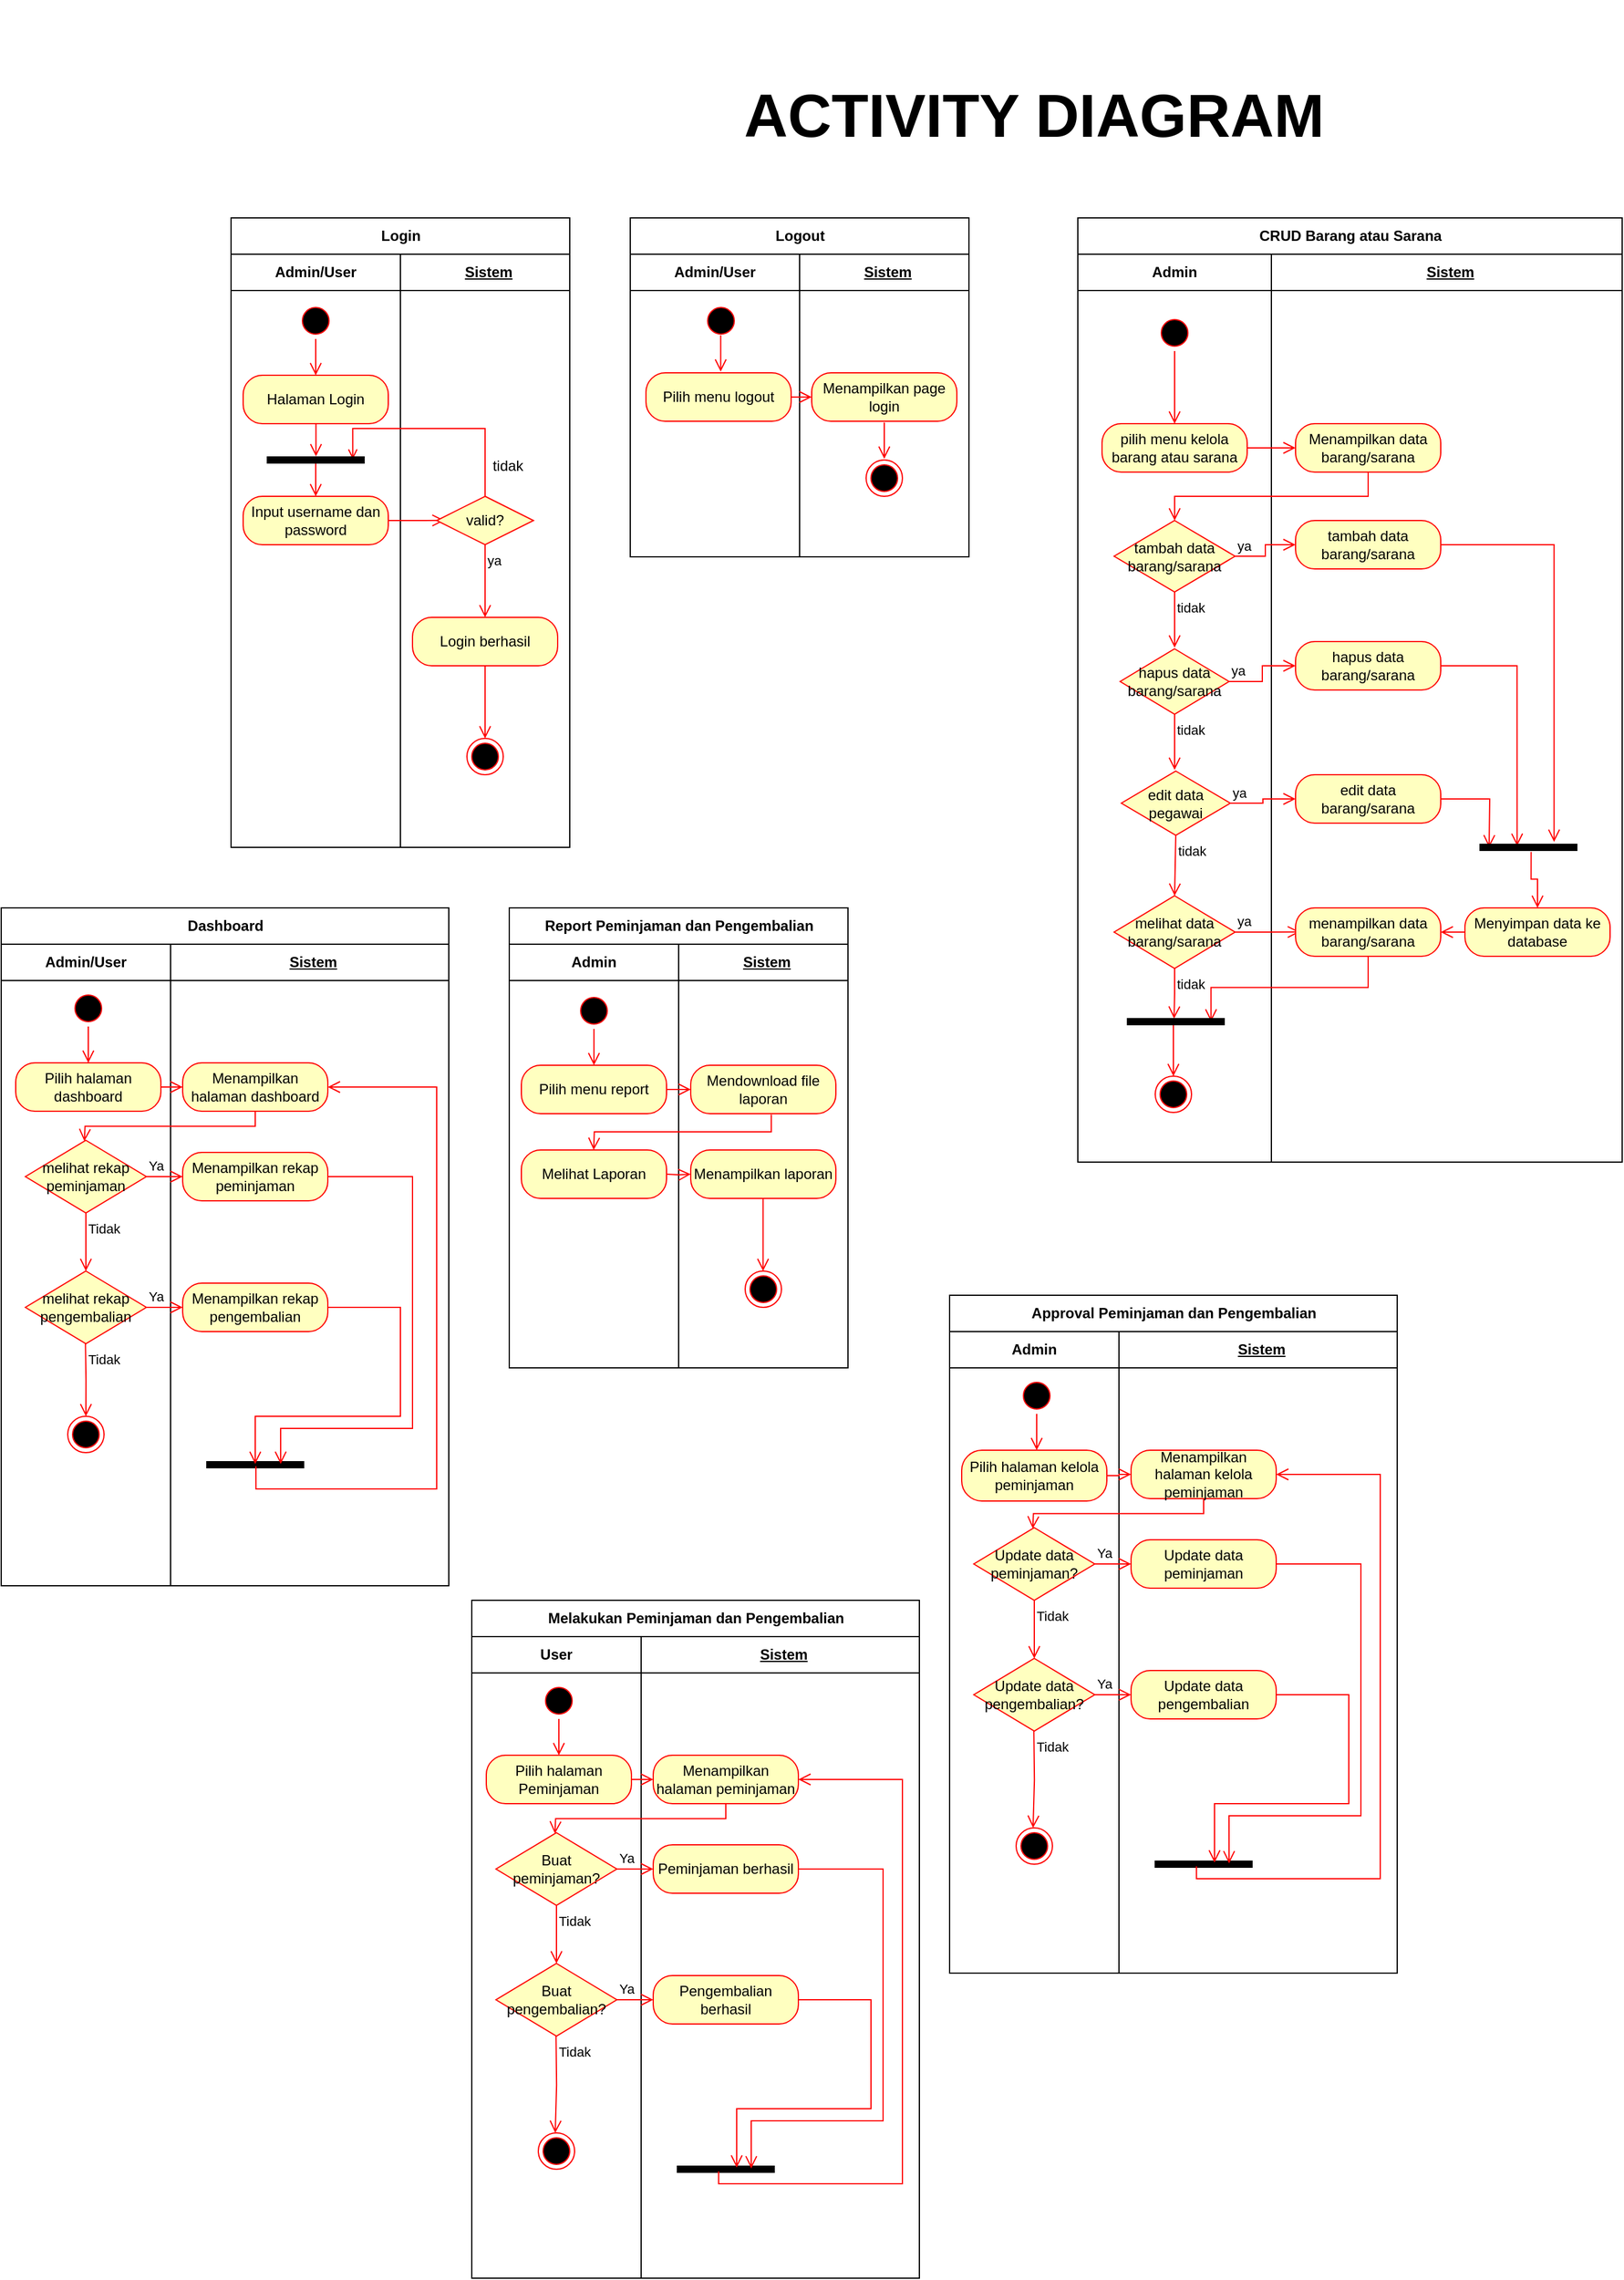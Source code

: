 <mxfile version="27.0.6">
  <diagram name="Page-1" id="iv1hlCmNz_QZeHgbReWL">
    <mxGraphModel grid="1" page="1" gridSize="10" guides="1" tooltips="1" connect="1" arrows="1" fold="1" pageScale="1" pageWidth="3000" pageHeight="3000" math="0" shadow="0">
      <root>
        <mxCell id="0" />
        <mxCell id="1" parent="0" />
        <mxCell id="4PPULYqRNi3pxGM4Z8-B-2" value="Login" style="shape=table;startSize=30;container=1;collapsible=1;childLayout=tableLayout;fixedRows=1;rowLines=0;fontStyle=1;align=center;resizeLast=1;html=1;" vertex="1" parent="1">
          <mxGeometry x="770" y="390" width="280" height="520" as="geometry">
            <mxRectangle x="1800" y="800" width="140" height="30" as="alternateBounds" />
          </mxGeometry>
        </mxCell>
        <mxCell id="4PPULYqRNi3pxGM4Z8-B-3" value="" style="shape=tableRow;horizontal=0;startSize=0;swimlaneHead=0;swimlaneBody=0;fillColor=none;collapsible=0;dropTarget=0;points=[[0,0.5],[1,0.5]];portConstraint=eastwest;top=0;left=0;right=0;bottom=1;" vertex="1" parent="4PPULYqRNi3pxGM4Z8-B-2">
          <mxGeometry y="30" width="280" height="30" as="geometry" />
        </mxCell>
        <mxCell id="4PPULYqRNi3pxGM4Z8-B-4" value="Admin/User" style="shape=partialRectangle;connectable=0;fillColor=none;top=0;left=0;bottom=0;right=0;fontStyle=1;overflow=hidden;whiteSpace=wrap;html=1;" vertex="1" parent="4PPULYqRNi3pxGM4Z8-B-3">
          <mxGeometry width="140" height="30" as="geometry">
            <mxRectangle width="140" height="30" as="alternateBounds" />
          </mxGeometry>
        </mxCell>
        <mxCell id="4PPULYqRNi3pxGM4Z8-B-5" value="Sistem" style="shape=partialRectangle;connectable=0;fillColor=none;top=0;left=0;bottom=0;right=0;align=center;spacingLeft=6;fontStyle=5;overflow=hidden;whiteSpace=wrap;html=1;" vertex="1" parent="4PPULYqRNi3pxGM4Z8-B-3">
          <mxGeometry x="140" width="140" height="30" as="geometry">
            <mxRectangle width="140" height="30" as="alternateBounds" />
          </mxGeometry>
        </mxCell>
        <mxCell id="4PPULYqRNi3pxGM4Z8-B-6" value="" style="shape=tableRow;horizontal=0;startSize=0;swimlaneHead=0;swimlaneBody=0;fillColor=none;collapsible=0;dropTarget=0;points=[[0,0.5],[1,0.5]];portConstraint=eastwest;top=0;left=0;right=0;bottom=0;" vertex="1" parent="4PPULYqRNi3pxGM4Z8-B-2">
          <mxGeometry y="60" width="280" height="30" as="geometry" />
        </mxCell>
        <mxCell id="4PPULYqRNi3pxGM4Z8-B-7" value="" style="shape=partialRectangle;connectable=0;fillColor=none;top=0;left=0;bottom=0;right=0;editable=1;overflow=hidden;whiteSpace=wrap;html=1;" vertex="1" parent="4PPULYqRNi3pxGM4Z8-B-6">
          <mxGeometry width="140" height="30" as="geometry">
            <mxRectangle width="140" height="30" as="alternateBounds" />
          </mxGeometry>
        </mxCell>
        <mxCell id="4PPULYqRNi3pxGM4Z8-B-8" value="" style="shape=partialRectangle;connectable=0;fillColor=none;top=0;left=0;bottom=0;right=0;align=left;spacingLeft=6;overflow=hidden;whiteSpace=wrap;html=1;" vertex="1" parent="4PPULYqRNi3pxGM4Z8-B-6">
          <mxGeometry x="140" width="140" height="30" as="geometry">
            <mxRectangle width="140" height="30" as="alternateBounds" />
          </mxGeometry>
        </mxCell>
        <mxCell id="4PPULYqRNi3pxGM4Z8-B-9" value="" style="shape=tableRow;horizontal=0;startSize=0;swimlaneHead=0;swimlaneBody=0;fillColor=none;collapsible=0;dropTarget=0;points=[[0,0.5],[1,0.5]];portConstraint=eastwest;top=0;left=0;right=0;bottom=0;" vertex="1" parent="4PPULYqRNi3pxGM4Z8-B-2">
          <mxGeometry y="90" width="280" height="30" as="geometry" />
        </mxCell>
        <mxCell id="4PPULYqRNi3pxGM4Z8-B-10" value="" style="shape=partialRectangle;connectable=0;fillColor=none;top=0;left=0;bottom=0;right=0;editable=1;overflow=hidden;whiteSpace=wrap;html=1;" vertex="1" parent="4PPULYqRNi3pxGM4Z8-B-9">
          <mxGeometry width="140" height="30" as="geometry">
            <mxRectangle width="140" height="30" as="alternateBounds" />
          </mxGeometry>
        </mxCell>
        <mxCell id="4PPULYqRNi3pxGM4Z8-B-11" value="" style="shape=partialRectangle;connectable=0;fillColor=none;top=0;left=0;bottom=0;right=0;align=left;spacingLeft=6;overflow=hidden;whiteSpace=wrap;html=1;" vertex="1" parent="4PPULYqRNi3pxGM4Z8-B-9">
          <mxGeometry x="140" width="140" height="30" as="geometry">
            <mxRectangle width="140" height="30" as="alternateBounds" />
          </mxGeometry>
        </mxCell>
        <mxCell id="4PPULYqRNi3pxGM4Z8-B-12" value="" style="shape=tableRow;horizontal=0;startSize=0;swimlaneHead=0;swimlaneBody=0;fillColor=none;collapsible=0;dropTarget=0;points=[[0,0.5],[1,0.5]];portConstraint=eastwest;top=0;left=0;right=0;bottom=0;" vertex="1" parent="4PPULYqRNi3pxGM4Z8-B-2">
          <mxGeometry y="120" width="280" height="400" as="geometry" />
        </mxCell>
        <mxCell id="4PPULYqRNi3pxGM4Z8-B-13" value="" style="shape=partialRectangle;connectable=0;fillColor=none;top=0;left=0;bottom=0;right=0;editable=1;overflow=hidden;whiteSpace=wrap;html=1;" vertex="1" parent="4PPULYqRNi3pxGM4Z8-B-12">
          <mxGeometry width="140" height="400" as="geometry">
            <mxRectangle width="140" height="400" as="alternateBounds" />
          </mxGeometry>
        </mxCell>
        <mxCell id="4PPULYqRNi3pxGM4Z8-B-14" value="" style="shape=partialRectangle;connectable=0;fillColor=none;top=0;left=0;bottom=0;right=0;align=left;spacingLeft=6;overflow=hidden;whiteSpace=wrap;html=1;" vertex="1" parent="4PPULYqRNi3pxGM4Z8-B-12">
          <mxGeometry x="140" width="140" height="400" as="geometry">
            <mxRectangle width="140" height="400" as="alternateBounds" />
          </mxGeometry>
        </mxCell>
        <mxCell id="4PPULYqRNi3pxGM4Z8-B-15" value="" style="ellipse;html=1;shape=startState;fillColor=#000000;strokeColor=#ff0000;" vertex="1" parent="1">
          <mxGeometry x="825" y="460" width="30" height="30" as="geometry" />
        </mxCell>
        <mxCell id="4PPULYqRNi3pxGM4Z8-B-16" value="" style="edgeStyle=orthogonalEdgeStyle;html=1;verticalAlign=bottom;endArrow=open;endSize=8;strokeColor=#ff0000;rounded=0;" edge="1" parent="1" source="4PPULYqRNi3pxGM4Z8-B-15">
          <mxGeometry relative="1" as="geometry">
            <mxPoint x="840" y="520" as="targetPoint" />
          </mxGeometry>
        </mxCell>
        <mxCell id="4PPULYqRNi3pxGM4Z8-B-17" value="Halaman Login" style="rounded=1;whiteSpace=wrap;html=1;arcSize=40;fontColor=#000000;fillColor=#ffffc0;strokeColor=#ff0000;" vertex="1" parent="1">
          <mxGeometry x="780" y="520" width="120" height="40" as="geometry" />
        </mxCell>
        <mxCell id="4PPULYqRNi3pxGM4Z8-B-18" value="" style="edgeStyle=orthogonalEdgeStyle;html=1;verticalAlign=bottom;endArrow=open;endSize=8;strokeColor=#ff0000;rounded=0;entryX=1.107;entryY=0.503;entryDx=0;entryDy=0;entryPerimeter=0;" edge="1" parent="1" source="4PPULYqRNi3pxGM4Z8-B-17" target="4PPULYqRNi3pxGM4Z8-B-28">
          <mxGeometry relative="1" as="geometry">
            <mxPoint x="840" y="620" as="targetPoint" />
            <Array as="points">
              <mxPoint x="840" y="587" />
            </Array>
          </mxGeometry>
        </mxCell>
        <mxCell id="4PPULYqRNi3pxGM4Z8-B-19" value="Input username dan password" style="rounded=1;whiteSpace=wrap;html=1;arcSize=40;fontColor=#000000;fillColor=#ffffc0;strokeColor=#ff0000;" vertex="1" parent="1">
          <mxGeometry x="780" y="620" width="120" height="40" as="geometry" />
        </mxCell>
        <mxCell id="4PPULYqRNi3pxGM4Z8-B-20" value="" style="edgeStyle=orthogonalEdgeStyle;html=1;verticalAlign=bottom;endArrow=open;endSize=8;strokeColor=#ff0000;rounded=0;entryX=0.081;entryY=0.497;entryDx=0;entryDy=0;entryPerimeter=0;" edge="1" parent="1" source="4PPULYqRNi3pxGM4Z8-B-19" target="4PPULYqRNi3pxGM4Z8-B-21">
          <mxGeometry relative="1" as="geometry">
            <mxPoint x="840" y="720" as="targetPoint" />
            <Array as="points">
              <mxPoint x="930" y="640" />
              <mxPoint x="930" y="640" />
            </Array>
          </mxGeometry>
        </mxCell>
        <mxCell id="4PPULYqRNi3pxGM4Z8-B-21" value="valid?" style="rhombus;whiteSpace=wrap;html=1;fontColor=#000000;fillColor=#ffffc0;strokeColor=#ff0000;" vertex="1" parent="1">
          <mxGeometry x="940" y="620" width="80" height="40" as="geometry" />
        </mxCell>
        <mxCell id="4PPULYqRNi3pxGM4Z8-B-22" value="ya" style="edgeStyle=orthogonalEdgeStyle;html=1;align=left;verticalAlign=top;endArrow=open;endSize=8;strokeColor=#ff0000;rounded=0;" edge="1" parent="1" source="4PPULYqRNi3pxGM4Z8-B-21">
          <mxGeometry x="-1" relative="1" as="geometry">
            <mxPoint x="980" y="720" as="targetPoint" />
          </mxGeometry>
        </mxCell>
        <mxCell id="4PPULYqRNi3pxGM4Z8-B-23" value="" style="edgeStyle=orthogonalEdgeStyle;html=1;verticalAlign=bottom;endArrow=none;endSize=8;strokeColor=#ff0000;rounded=0;entryX=0.5;entryY=0;entryDx=0;entryDy=0;exitX=0.633;exitY=0.883;exitDx=0;exitDy=0;startArrow=open;startFill=0;exitPerimeter=0;" edge="1" parent="1" source="4PPULYqRNi3pxGM4Z8-B-28" target="4PPULYqRNi3pxGM4Z8-B-21">
          <mxGeometry relative="1" as="geometry">
            <mxPoint x="980" y="604" as="targetPoint" />
            <mxPoint x="802.5" y="572.75" as="sourcePoint" />
            <Array as="points">
              <mxPoint x="871" y="564" />
              <mxPoint x="980" y="564" />
            </Array>
          </mxGeometry>
        </mxCell>
        <mxCell id="4PPULYqRNi3pxGM4Z8-B-24" value="tidak" style="text;strokeColor=none;align=center;fillColor=none;html=1;verticalAlign=middle;whiteSpace=wrap;rounded=0;" vertex="1" parent="1">
          <mxGeometry x="969" y="580" width="60" height="30" as="geometry" />
        </mxCell>
        <mxCell id="4PPULYqRNi3pxGM4Z8-B-25" value="Login berhasil" style="rounded=1;whiteSpace=wrap;html=1;arcSize=40;fontColor=#000000;fillColor=#ffffc0;strokeColor=#ff0000;" vertex="1" parent="1">
          <mxGeometry x="920" y="720" width="120" height="40" as="geometry" />
        </mxCell>
        <mxCell id="4PPULYqRNi3pxGM4Z8-B-26" value="" style="edgeStyle=orthogonalEdgeStyle;html=1;verticalAlign=bottom;endArrow=open;endSize=8;strokeColor=#ff0000;rounded=0;" edge="1" parent="1" source="4PPULYqRNi3pxGM4Z8-B-25">
          <mxGeometry relative="1" as="geometry">
            <mxPoint x="980" y="820" as="targetPoint" />
          </mxGeometry>
        </mxCell>
        <mxCell id="4PPULYqRNi3pxGM4Z8-B-27" value="" style="ellipse;html=1;shape=endState;fillColor=#000000;strokeColor=#ff0000;" vertex="1" parent="1">
          <mxGeometry x="965" y="820" width="30" height="30" as="geometry" />
        </mxCell>
        <mxCell id="4PPULYqRNi3pxGM4Z8-B-28" value="" style="html=1;points=[];perimeter=orthogonalPerimeter;fillColor=strokeColor;rotation=-90;" vertex="1" parent="1">
          <mxGeometry x="837.5" y="550" width="5" height="80" as="geometry" />
        </mxCell>
        <mxCell id="4PPULYqRNi3pxGM4Z8-B-29" value="" style="edgeStyle=orthogonalEdgeStyle;html=1;verticalAlign=bottom;endArrow=open;endSize=8;strokeColor=#ff0000;rounded=0;entryX=1.107;entryY=0.503;entryDx=0;entryDy=0;entryPerimeter=0;" edge="1" parent="1">
          <mxGeometry relative="1" as="geometry">
            <mxPoint x="840" y="620" as="targetPoint" />
            <mxPoint x="840" y="593" as="sourcePoint" />
            <Array as="points">
              <mxPoint x="840" y="620" />
            </Array>
          </mxGeometry>
        </mxCell>
        <mxCell id="4PPULYqRNi3pxGM4Z8-B-30" value="Logout" style="shape=table;startSize=30;container=1;collapsible=1;childLayout=tableLayout;fixedRows=1;rowLines=0;fontStyle=1;align=center;resizeLast=1;html=1;" vertex="1" parent="1">
          <mxGeometry x="1100" y="390" width="280" height="280" as="geometry">
            <mxRectangle x="790" y="210" width="140" height="30" as="alternateBounds" />
          </mxGeometry>
        </mxCell>
        <mxCell id="4PPULYqRNi3pxGM4Z8-B-31" value="" style="shape=tableRow;horizontal=0;startSize=0;swimlaneHead=0;swimlaneBody=0;fillColor=none;collapsible=0;dropTarget=0;points=[[0,0.5],[1,0.5]];portConstraint=eastwest;top=0;left=0;right=0;bottom=1;" vertex="1" parent="4PPULYqRNi3pxGM4Z8-B-30">
          <mxGeometry y="30" width="280" height="30" as="geometry" />
        </mxCell>
        <mxCell id="4PPULYqRNi3pxGM4Z8-B-32" value="Admin/User" style="shape=partialRectangle;connectable=0;fillColor=none;top=0;left=0;bottom=0;right=0;fontStyle=1;overflow=hidden;whiteSpace=wrap;html=1;" vertex="1" parent="4PPULYqRNi3pxGM4Z8-B-31">
          <mxGeometry width="140" height="30" as="geometry">
            <mxRectangle width="140" height="30" as="alternateBounds" />
          </mxGeometry>
        </mxCell>
        <mxCell id="4PPULYqRNi3pxGM4Z8-B-33" value="Sistem" style="shape=partialRectangle;connectable=0;fillColor=none;top=0;left=0;bottom=0;right=0;align=center;spacingLeft=6;fontStyle=5;overflow=hidden;whiteSpace=wrap;html=1;" vertex="1" parent="4PPULYqRNi3pxGM4Z8-B-31">
          <mxGeometry x="140" width="140" height="30" as="geometry">
            <mxRectangle width="140" height="30" as="alternateBounds" />
          </mxGeometry>
        </mxCell>
        <mxCell id="4PPULYqRNi3pxGM4Z8-B-34" value="" style="shape=tableRow;horizontal=0;startSize=0;swimlaneHead=0;swimlaneBody=0;fillColor=none;collapsible=0;dropTarget=0;points=[[0,0.5],[1,0.5]];portConstraint=eastwest;top=0;left=0;right=0;bottom=0;" vertex="1" parent="4PPULYqRNi3pxGM4Z8-B-30">
          <mxGeometry y="60" width="280" height="30" as="geometry" />
        </mxCell>
        <mxCell id="4PPULYqRNi3pxGM4Z8-B-35" value="" style="shape=partialRectangle;connectable=0;fillColor=none;top=0;left=0;bottom=0;right=0;editable=1;overflow=hidden;whiteSpace=wrap;html=1;" vertex="1" parent="4PPULYqRNi3pxGM4Z8-B-34">
          <mxGeometry width="140" height="30" as="geometry">
            <mxRectangle width="140" height="30" as="alternateBounds" />
          </mxGeometry>
        </mxCell>
        <mxCell id="4PPULYqRNi3pxGM4Z8-B-36" value="" style="shape=partialRectangle;connectable=0;fillColor=none;top=0;left=0;bottom=0;right=0;align=left;spacingLeft=6;overflow=hidden;whiteSpace=wrap;html=1;" vertex="1" parent="4PPULYqRNi3pxGM4Z8-B-34">
          <mxGeometry x="140" width="140" height="30" as="geometry">
            <mxRectangle width="140" height="30" as="alternateBounds" />
          </mxGeometry>
        </mxCell>
        <mxCell id="4PPULYqRNi3pxGM4Z8-B-37" value="" style="shape=tableRow;horizontal=0;startSize=0;swimlaneHead=0;swimlaneBody=0;fillColor=none;collapsible=0;dropTarget=0;points=[[0,0.5],[1,0.5]];portConstraint=eastwest;top=0;left=0;right=0;bottom=0;" vertex="1" parent="4PPULYqRNi3pxGM4Z8-B-30">
          <mxGeometry y="90" width="280" height="30" as="geometry" />
        </mxCell>
        <mxCell id="4PPULYqRNi3pxGM4Z8-B-38" value="" style="shape=partialRectangle;connectable=0;fillColor=none;top=0;left=0;bottom=0;right=0;editable=1;overflow=hidden;whiteSpace=wrap;html=1;" vertex="1" parent="4PPULYqRNi3pxGM4Z8-B-37">
          <mxGeometry width="140" height="30" as="geometry">
            <mxRectangle width="140" height="30" as="alternateBounds" />
          </mxGeometry>
        </mxCell>
        <mxCell id="4PPULYqRNi3pxGM4Z8-B-39" value="" style="shape=partialRectangle;connectable=0;fillColor=none;top=0;left=0;bottom=0;right=0;align=left;spacingLeft=6;overflow=hidden;whiteSpace=wrap;html=1;" vertex="1" parent="4PPULYqRNi3pxGM4Z8-B-37">
          <mxGeometry x="140" width="140" height="30" as="geometry">
            <mxRectangle width="140" height="30" as="alternateBounds" />
          </mxGeometry>
        </mxCell>
        <mxCell id="4PPULYqRNi3pxGM4Z8-B-40" value="" style="shape=tableRow;horizontal=0;startSize=0;swimlaneHead=0;swimlaneBody=0;fillColor=none;collapsible=0;dropTarget=0;points=[[0,0.5],[1,0.5]];portConstraint=eastwest;top=0;left=0;right=0;bottom=0;" vertex="1" parent="4PPULYqRNi3pxGM4Z8-B-30">
          <mxGeometry y="120" width="280" height="160" as="geometry" />
        </mxCell>
        <mxCell id="4PPULYqRNi3pxGM4Z8-B-41" value="" style="shape=partialRectangle;connectable=0;fillColor=none;top=0;left=0;bottom=0;right=0;editable=1;overflow=hidden;whiteSpace=wrap;html=1;" vertex="1" parent="4PPULYqRNi3pxGM4Z8-B-40">
          <mxGeometry width="140" height="160" as="geometry">
            <mxRectangle width="140" height="160" as="alternateBounds" />
          </mxGeometry>
        </mxCell>
        <mxCell id="4PPULYqRNi3pxGM4Z8-B-42" value="" style="shape=partialRectangle;connectable=0;fillColor=none;top=0;left=0;bottom=0;right=0;align=left;spacingLeft=6;overflow=hidden;whiteSpace=wrap;html=1;" vertex="1" parent="4PPULYqRNi3pxGM4Z8-B-40">
          <mxGeometry x="140" width="140" height="160" as="geometry">
            <mxRectangle width="140" height="160" as="alternateBounds" />
          </mxGeometry>
        </mxCell>
        <mxCell id="4PPULYqRNi3pxGM4Z8-B-43" value="" style="ellipse;html=1;shape=startState;fillColor=#000000;strokeColor=#ff0000;" vertex="1" parent="1">
          <mxGeometry x="1160" y="460" width="30" height="30" as="geometry" />
        </mxCell>
        <mxCell id="4PPULYqRNi3pxGM4Z8-B-44" value="" style="edgeStyle=orthogonalEdgeStyle;html=1;verticalAlign=bottom;endArrow=open;endSize=8;strokeColor=#ff0000;rounded=0;" edge="1" parent="1">
          <mxGeometry relative="1" as="geometry">
            <mxPoint x="1174.77" y="517" as="targetPoint" />
            <mxPoint x="1174.77" y="487" as="sourcePoint" />
          </mxGeometry>
        </mxCell>
        <mxCell id="4PPULYqRNi3pxGM4Z8-B-45" value="Pilih menu logout" style="rounded=1;whiteSpace=wrap;html=1;arcSize=40;fontColor=#000000;fillColor=#ffffc0;strokeColor=#ff0000;" vertex="1" parent="1">
          <mxGeometry x="1113" y="518" width="120" height="40" as="geometry" />
        </mxCell>
        <mxCell id="4PPULYqRNi3pxGM4Z8-B-46" value="Menampilkan page login" style="rounded=1;whiteSpace=wrap;html=1;arcSize=40;fontColor=#000000;fillColor=#ffffc0;strokeColor=#ff0000;" vertex="1" parent="1">
          <mxGeometry x="1250" y="518" width="120" height="40" as="geometry" />
        </mxCell>
        <mxCell id="4PPULYqRNi3pxGM4Z8-B-47" value="" style="ellipse;html=1;shape=endState;fillColor=#000000;strokeColor=#ff0000;" vertex="1" parent="1">
          <mxGeometry x="1295" y="590" width="30" height="30" as="geometry" />
        </mxCell>
        <mxCell id="4PPULYqRNi3pxGM4Z8-B-48" value="" style="edgeStyle=orthogonalEdgeStyle;html=1;verticalAlign=bottom;endArrow=open;endSize=8;strokeColor=#ff0000;rounded=0;" edge="1" parent="1">
          <mxGeometry relative="1" as="geometry">
            <mxPoint x="1310" y="589" as="targetPoint" />
            <mxPoint x="1310" y="559" as="sourcePoint" />
          </mxGeometry>
        </mxCell>
        <mxCell id="4PPULYqRNi3pxGM4Z8-B-49" value="" style="edgeStyle=orthogonalEdgeStyle;html=1;verticalAlign=bottom;endArrow=open;endSize=8;strokeColor=#ff0000;rounded=0;exitX=1;exitY=0.5;exitDx=0;exitDy=0;entryX=0;entryY=0.5;entryDx=0;entryDy=0;" edge="1" parent="1" source="4PPULYqRNi3pxGM4Z8-B-45" target="4PPULYqRNi3pxGM4Z8-B-46">
          <mxGeometry relative="1" as="geometry">
            <mxPoint x="1247" y="620" as="targetPoint" />
            <mxPoint x="1247" y="590" as="sourcePoint" />
          </mxGeometry>
        </mxCell>
        <mxCell id="4PPULYqRNi3pxGM4Z8-B-50" value="CRUD Barang atau Sarana" style="shape=table;startSize=30;container=1;collapsible=1;childLayout=tableLayout;fixedRows=1;rowLines=0;fontStyle=1;align=center;resizeLast=1;html=1;" vertex="1" parent="1">
          <mxGeometry x="1470" y="390" width="450" height="780.0" as="geometry" />
        </mxCell>
        <mxCell id="4PPULYqRNi3pxGM4Z8-B-51" value="" style="shape=tableRow;horizontal=0;startSize=0;swimlaneHead=0;swimlaneBody=0;fillColor=none;collapsible=0;dropTarget=0;points=[[0,0.5],[1,0.5]];portConstraint=eastwest;top=0;left=0;right=0;bottom=1;" vertex="1" parent="4PPULYqRNi3pxGM4Z8-B-50">
          <mxGeometry y="30" width="450" height="30" as="geometry" />
        </mxCell>
        <mxCell id="4PPULYqRNi3pxGM4Z8-B-52" value="Admin" style="shape=partialRectangle;connectable=0;fillColor=none;top=0;left=0;bottom=0;right=0;fontStyle=1;overflow=hidden;whiteSpace=wrap;html=1;" vertex="1" parent="4PPULYqRNi3pxGM4Z8-B-51">
          <mxGeometry width="160" height="30" as="geometry">
            <mxRectangle width="160" height="30" as="alternateBounds" />
          </mxGeometry>
        </mxCell>
        <mxCell id="4PPULYqRNi3pxGM4Z8-B-53" value="Sistem" style="shape=partialRectangle;connectable=0;fillColor=none;top=0;left=0;bottom=0;right=0;align=center;spacingLeft=6;fontStyle=5;overflow=hidden;whiteSpace=wrap;html=1;" vertex="1" parent="4PPULYqRNi3pxGM4Z8-B-51">
          <mxGeometry x="160" width="290" height="30" as="geometry">
            <mxRectangle width="290" height="30" as="alternateBounds" />
          </mxGeometry>
        </mxCell>
        <mxCell id="4PPULYqRNi3pxGM4Z8-B-54" value="" style="shape=tableRow;horizontal=0;startSize=0;swimlaneHead=0;swimlaneBody=0;fillColor=none;collapsible=0;dropTarget=0;points=[[0,0.5],[1,0.5]];portConstraint=eastwest;top=0;left=0;right=0;bottom=0;" vertex="1" parent="4PPULYqRNi3pxGM4Z8-B-50">
          <mxGeometry y="60" width="450" height="30" as="geometry" />
        </mxCell>
        <mxCell id="4PPULYqRNi3pxGM4Z8-B-55" value="" style="shape=partialRectangle;connectable=0;fillColor=none;top=0;left=0;bottom=0;right=0;editable=1;overflow=hidden;whiteSpace=wrap;html=1;" vertex="1" parent="4PPULYqRNi3pxGM4Z8-B-54">
          <mxGeometry width="160" height="30" as="geometry">
            <mxRectangle width="160" height="30" as="alternateBounds" />
          </mxGeometry>
        </mxCell>
        <mxCell id="4PPULYqRNi3pxGM4Z8-B-56" value="" style="shape=partialRectangle;connectable=0;fillColor=none;top=0;left=0;bottom=0;right=0;align=left;spacingLeft=6;overflow=hidden;whiteSpace=wrap;html=1;" vertex="1" parent="4PPULYqRNi3pxGM4Z8-B-54">
          <mxGeometry x="160" width="290" height="30" as="geometry">
            <mxRectangle width="290" height="30" as="alternateBounds" />
          </mxGeometry>
        </mxCell>
        <mxCell id="4PPULYqRNi3pxGM4Z8-B-57" value="" style="shape=tableRow;horizontal=0;startSize=0;swimlaneHead=0;swimlaneBody=0;fillColor=none;collapsible=0;dropTarget=0;points=[[0,0.5],[1,0.5]];portConstraint=eastwest;top=0;left=0;right=0;bottom=0;" vertex="1" parent="4PPULYqRNi3pxGM4Z8-B-50">
          <mxGeometry y="90" width="450" height="30" as="geometry" />
        </mxCell>
        <mxCell id="4PPULYqRNi3pxGM4Z8-B-58" value="" style="shape=partialRectangle;connectable=0;fillColor=none;top=0;left=0;bottom=0;right=0;editable=1;overflow=hidden;whiteSpace=wrap;html=1;" vertex="1" parent="4PPULYqRNi3pxGM4Z8-B-57">
          <mxGeometry width="160" height="30" as="geometry">
            <mxRectangle width="160" height="30" as="alternateBounds" />
          </mxGeometry>
        </mxCell>
        <mxCell id="4PPULYqRNi3pxGM4Z8-B-59" value="" style="shape=partialRectangle;connectable=0;fillColor=none;top=0;left=0;bottom=0;right=0;align=left;spacingLeft=6;overflow=hidden;whiteSpace=wrap;html=1;" vertex="1" parent="4PPULYqRNi3pxGM4Z8-B-57">
          <mxGeometry x="160" width="290" height="30" as="geometry">
            <mxRectangle width="290" height="30" as="alternateBounds" />
          </mxGeometry>
        </mxCell>
        <mxCell id="4PPULYqRNi3pxGM4Z8-B-60" value="" style="shape=tableRow;horizontal=0;startSize=0;swimlaneHead=0;swimlaneBody=0;fillColor=none;collapsible=0;dropTarget=0;points=[[0,0.5],[1,0.5]];portConstraint=eastwest;top=0;left=0;right=0;bottom=0;" vertex="1" parent="4PPULYqRNi3pxGM4Z8-B-50">
          <mxGeometry y="120" width="450" height="660" as="geometry" />
        </mxCell>
        <mxCell id="4PPULYqRNi3pxGM4Z8-B-61" value="" style="shape=partialRectangle;connectable=0;fillColor=none;top=0;left=0;bottom=0;right=0;editable=1;overflow=hidden;whiteSpace=wrap;html=1;" vertex="1" parent="4PPULYqRNi3pxGM4Z8-B-60">
          <mxGeometry width="160" height="660" as="geometry">
            <mxRectangle width="160" height="660" as="alternateBounds" />
          </mxGeometry>
        </mxCell>
        <mxCell id="4PPULYqRNi3pxGM4Z8-B-62" value="" style="shape=partialRectangle;connectable=0;fillColor=none;top=0;left=0;bottom=0;right=0;align=left;spacingLeft=6;overflow=hidden;whiteSpace=wrap;html=1;" vertex="1" parent="4PPULYqRNi3pxGM4Z8-B-60">
          <mxGeometry x="160" width="290" height="660" as="geometry">
            <mxRectangle width="290" height="660" as="alternateBounds" />
          </mxGeometry>
        </mxCell>
        <mxCell id="4PPULYqRNi3pxGM4Z8-B-63" value="" style="ellipse;html=1;shape=startState;fillColor=#000000;strokeColor=#ff0000;" vertex="1" parent="1">
          <mxGeometry x="1535" y="470" width="30" height="30" as="geometry" />
        </mxCell>
        <mxCell id="4PPULYqRNi3pxGM4Z8-B-64" value="" style="edgeStyle=orthogonalEdgeStyle;html=1;verticalAlign=bottom;endArrow=open;endSize=8;strokeColor=#ff0000;rounded=0;" edge="1" parent="1" source="4PPULYqRNi3pxGM4Z8-B-63">
          <mxGeometry relative="1" as="geometry">
            <mxPoint x="1550" y="560" as="targetPoint" />
          </mxGeometry>
        </mxCell>
        <mxCell id="4PPULYqRNi3pxGM4Z8-B-65" value="pilih menu kelola barang atau sarana" style="rounded=1;whiteSpace=wrap;html=1;arcSize=40;fontColor=#000000;fillColor=#ffffc0;strokeColor=#ff0000;" vertex="1" parent="1">
          <mxGeometry x="1490" y="560" width="120" height="40" as="geometry" />
        </mxCell>
        <mxCell id="4PPULYqRNi3pxGM4Z8-B-66" value="" style="edgeStyle=orthogonalEdgeStyle;html=1;verticalAlign=bottom;endArrow=open;endSize=8;strokeColor=#ff0000;rounded=0;entryX=0;entryY=0.5;entryDx=0;entryDy=0;" edge="1" parent="1" source="4PPULYqRNi3pxGM4Z8-B-65" target="4PPULYqRNi3pxGM4Z8-B-67">
          <mxGeometry relative="1" as="geometry">
            <mxPoint x="1550" y="660" as="targetPoint" />
          </mxGeometry>
        </mxCell>
        <mxCell id="4PPULYqRNi3pxGM4Z8-B-67" value="Menampilkan data barang/sarana" style="rounded=1;whiteSpace=wrap;html=1;arcSize=40;fontColor=#000000;fillColor=#ffffc0;strokeColor=#ff0000;" vertex="1" parent="1">
          <mxGeometry x="1650" y="560" width="120" height="40" as="geometry" />
        </mxCell>
        <mxCell id="4PPULYqRNi3pxGM4Z8-B-68" value="" style="edgeStyle=orthogonalEdgeStyle;html=1;verticalAlign=bottom;endArrow=open;endSize=8;strokeColor=#ff0000;rounded=0;" edge="1" parent="1" source="4PPULYqRNi3pxGM4Z8-B-67">
          <mxGeometry relative="1" as="geometry">
            <mxPoint x="1550.048" y="640" as="targetPoint" />
            <Array as="points">
              <mxPoint x="1710" y="620" />
              <mxPoint x="1550" y="620" />
            </Array>
          </mxGeometry>
        </mxCell>
        <mxCell id="4PPULYqRNi3pxGM4Z8-B-69" value="&lt;font&gt;tambah data barang/sarana&lt;/font&gt;" style="rhombus;whiteSpace=wrap;html=1;fontColor=#000000;fillColor=#ffffc0;strokeColor=#ff0000;" vertex="1" parent="1">
          <mxGeometry x="1500" y="640" width="100" height="59" as="geometry" />
        </mxCell>
        <mxCell id="4PPULYqRNi3pxGM4Z8-B-70" value="ya" style="edgeStyle=orthogonalEdgeStyle;html=1;align=left;verticalAlign=bottom;endArrow=open;endSize=8;strokeColor=#ff0000;rounded=0;entryX=0;entryY=0.5;entryDx=0;entryDy=0;" edge="1" parent="1" source="4PPULYqRNi3pxGM4Z8-B-69" target="4PPULYqRNi3pxGM4Z8-B-72">
          <mxGeometry x="-1" relative="1" as="geometry">
            <mxPoint x="1690" y="660" as="targetPoint" />
          </mxGeometry>
        </mxCell>
        <mxCell id="4PPULYqRNi3pxGM4Z8-B-71" value="tidak" style="edgeStyle=orthogonalEdgeStyle;html=1;align=left;verticalAlign=top;endArrow=open;endSize=8;strokeColor=#ff0000;rounded=0;" edge="1" parent="1" source="4PPULYqRNi3pxGM4Z8-B-69">
          <mxGeometry x="-1" relative="1" as="geometry">
            <mxPoint x="1550" y="745" as="targetPoint" />
          </mxGeometry>
        </mxCell>
        <mxCell id="4PPULYqRNi3pxGM4Z8-B-72" value="tambah data barang/sarana" style="rounded=1;whiteSpace=wrap;html=1;arcSize=40;fontColor=#000000;fillColor=#ffffc0;strokeColor=#ff0000;" vertex="1" parent="1">
          <mxGeometry x="1650" y="640" width="120" height="40" as="geometry" />
        </mxCell>
        <mxCell id="4PPULYqRNi3pxGM4Z8-B-73" value="hapus data barang/sarana" style="rhombus;whiteSpace=wrap;html=1;fontColor=#000000;fillColor=#ffffc0;strokeColor=#ff0000;" vertex="1" parent="1">
          <mxGeometry x="1505" y="746" width="90" height="54" as="geometry" />
        </mxCell>
        <mxCell id="4PPULYqRNi3pxGM4Z8-B-74" value="ya" style="edgeStyle=orthogonalEdgeStyle;html=1;align=left;verticalAlign=bottom;endArrow=open;endSize=8;strokeColor=#ff0000;rounded=0;" edge="1" parent="1" source="4PPULYqRNi3pxGM4Z8-B-73" target="4PPULYqRNi3pxGM4Z8-B-76">
          <mxGeometry x="-1" relative="1" as="geometry">
            <mxPoint x="1690" y="766" as="targetPoint" />
          </mxGeometry>
        </mxCell>
        <mxCell id="4PPULYqRNi3pxGM4Z8-B-75" value="tidak" style="edgeStyle=orthogonalEdgeStyle;html=1;align=left;verticalAlign=top;endArrow=open;endSize=8;strokeColor=#ff0000;rounded=0;" edge="1" parent="1" source="4PPULYqRNi3pxGM4Z8-B-73">
          <mxGeometry x="-1" relative="1" as="geometry">
            <mxPoint x="1550" y="846" as="targetPoint" />
          </mxGeometry>
        </mxCell>
        <mxCell id="4PPULYqRNi3pxGM4Z8-B-76" value="hapus data barang/sarana" style="rounded=1;whiteSpace=wrap;html=1;arcSize=40;fontColor=#000000;fillColor=#ffffc0;strokeColor=#ff0000;" vertex="1" parent="1">
          <mxGeometry x="1650" y="740" width="120" height="40" as="geometry" />
        </mxCell>
        <mxCell id="4PPULYqRNi3pxGM4Z8-B-77" value="" style="edgeStyle=orthogonalEdgeStyle;html=1;verticalAlign=bottom;endArrow=open;endSize=8;strokeColor=#ff0000;rounded=0;entryX=0.256;entryY=0.617;entryDx=0;entryDy=0;entryPerimeter=0;" edge="1" parent="1" source="4PPULYqRNi3pxGM4Z8-B-76" target="4PPULYqRNi3pxGM4Z8-B-88">
          <mxGeometry relative="1" as="geometry">
            <mxPoint x="1710" y="840" as="targetPoint" />
          </mxGeometry>
        </mxCell>
        <mxCell id="4PPULYqRNi3pxGM4Z8-B-78" value="edit data pegawai" style="rhombus;whiteSpace=wrap;html=1;fontColor=#000000;fillColor=#ffffc0;strokeColor=#ff0000;" vertex="1" parent="1">
          <mxGeometry x="1506" y="847" width="90" height="53" as="geometry" />
        </mxCell>
        <mxCell id="4PPULYqRNi3pxGM4Z8-B-79" value="ya" style="edgeStyle=orthogonalEdgeStyle;html=1;align=left;verticalAlign=bottom;endArrow=open;endSize=8;strokeColor=#ff0000;rounded=0;entryX=0;entryY=0.5;entryDx=0;entryDy=0;" edge="1" parent="1" source="4PPULYqRNi3pxGM4Z8-B-78" target="4PPULYqRNi3pxGM4Z8-B-81">
          <mxGeometry x="-1" relative="1" as="geometry">
            <mxPoint x="1690" y="867" as="targetPoint" />
          </mxGeometry>
        </mxCell>
        <mxCell id="4PPULYqRNi3pxGM4Z8-B-80" value="tidak" style="edgeStyle=orthogonalEdgeStyle;html=1;align=left;verticalAlign=top;endArrow=open;endSize=8;strokeColor=#ff0000;rounded=0;entryX=0.5;entryY=0;entryDx=0;entryDy=0;" edge="1" parent="1" target="4PPULYqRNi3pxGM4Z8-B-83">
          <mxGeometry x="-1" relative="1" as="geometry">
            <mxPoint x="1550" y="947" as="targetPoint" />
            <mxPoint x="1550.976" y="899.986" as="sourcePoint" />
            <Array as="points">
              <mxPoint x="1550" y="900" />
            </Array>
          </mxGeometry>
        </mxCell>
        <mxCell id="4PPULYqRNi3pxGM4Z8-B-81" value="edit data barang/sarana" style="rounded=1;whiteSpace=wrap;html=1;arcSize=40;fontColor=#000000;fillColor=#ffffc0;strokeColor=#ff0000;" vertex="1" parent="1">
          <mxGeometry x="1650" y="850" width="120" height="40" as="geometry" />
        </mxCell>
        <mxCell id="4PPULYqRNi3pxGM4Z8-B-82" value="" style="edgeStyle=orthogonalEdgeStyle;html=1;verticalAlign=bottom;endArrow=open;endSize=8;strokeColor=#ff0000;rounded=0;" edge="1" parent="1" source="4PPULYqRNi3pxGM4Z8-B-81">
          <mxGeometry relative="1" as="geometry">
            <mxPoint x="1810" y="910" as="targetPoint" />
          </mxGeometry>
        </mxCell>
        <mxCell id="4PPULYqRNi3pxGM4Z8-B-83" value="melihat data barang/sarana" style="rhombus;whiteSpace=wrap;html=1;fontColor=#000000;fillColor=#ffffc0;strokeColor=#ff0000;" vertex="1" parent="1">
          <mxGeometry x="1500" y="950" width="100" height="60" as="geometry" />
        </mxCell>
        <mxCell id="4PPULYqRNi3pxGM4Z8-B-84" value="ya" style="edgeStyle=orthogonalEdgeStyle;html=1;align=left;verticalAlign=bottom;endArrow=open;endSize=8;strokeColor=#ff0000;rounded=0;entryX=0.03;entryY=0.496;entryDx=0;entryDy=0;entryPerimeter=0;" edge="1" parent="1" source="4PPULYqRNi3pxGM4Z8-B-83" target="4PPULYqRNi3pxGM4Z8-B-86">
          <mxGeometry x="-1" relative="1" as="geometry">
            <mxPoint x="1690" y="970" as="targetPoint" />
          </mxGeometry>
        </mxCell>
        <mxCell id="4PPULYqRNi3pxGM4Z8-B-85" value="tidak" style="edgeStyle=orthogonalEdgeStyle;html=1;align=left;verticalAlign=top;endArrow=open;endSize=8;strokeColor=#ff0000;rounded=0;entryX=0;entryY=0.518;entryDx=0;entryDy=0;entryPerimeter=0;" edge="1" parent="1" source="4PPULYqRNi3pxGM4Z8-B-83" target="4PPULYqRNi3pxGM4Z8-B-93">
          <mxGeometry x="-1" relative="1" as="geometry">
            <mxPoint x="1550" y="1050" as="targetPoint" />
          </mxGeometry>
        </mxCell>
        <mxCell id="4PPULYqRNi3pxGM4Z8-B-86" value="menampilkan data barang/sarana" style="rounded=1;whiteSpace=wrap;html=1;arcSize=40;fontColor=#000000;fillColor=#ffffc0;strokeColor=#ff0000;" vertex="1" parent="1">
          <mxGeometry x="1650" y="960" width="120" height="40" as="geometry" />
        </mxCell>
        <mxCell id="4PPULYqRNi3pxGM4Z8-B-87" value="" style="edgeStyle=orthogonalEdgeStyle;html=1;verticalAlign=bottom;endArrow=open;endSize=8;strokeColor=#ff0000;rounded=0;entryX=0.48;entryY=0.136;entryDx=0;entryDy=0;entryPerimeter=0;exitX=0.5;exitY=1;exitDx=0;exitDy=0;" edge="1" parent="1" source="4PPULYqRNi3pxGM4Z8-B-86" target="4PPULYqRNi3pxGM4Z8-B-93">
          <mxGeometry relative="1" as="geometry">
            <mxPoint x="1710" y="1060" as="targetPoint" />
          </mxGeometry>
        </mxCell>
        <mxCell id="4PPULYqRNi3pxGM4Z8-B-88" value="" style="html=1;points=[];perimeter=orthogonalPerimeter;fillColor=strokeColor;rotation=90;" vertex="1" parent="1">
          <mxGeometry x="1840" y="870" width="5" height="80" as="geometry" />
        </mxCell>
        <mxCell id="4PPULYqRNi3pxGM4Z8-B-89" value="Menyimpan data ke database" style="rounded=1;whiteSpace=wrap;html=1;arcSize=40;fontColor=#000000;fillColor=#ffffc0;strokeColor=#ff0000;" vertex="1" parent="1">
          <mxGeometry x="1790" y="960" width="120" height="40" as="geometry" />
        </mxCell>
        <mxCell id="4PPULYqRNi3pxGM4Z8-B-90" value="" style="edgeStyle=orthogonalEdgeStyle;html=1;verticalAlign=bottom;endArrow=open;endSize=8;strokeColor=#ff0000;rounded=0;" edge="1" parent="1" source="4PPULYqRNi3pxGM4Z8-B-89" target="4PPULYqRNi3pxGM4Z8-B-86">
          <mxGeometry relative="1" as="geometry">
            <mxPoint x="1850" y="1050" as="targetPoint" />
          </mxGeometry>
        </mxCell>
        <mxCell id="4PPULYqRNi3pxGM4Z8-B-91" value="" style="edgeStyle=orthogonalEdgeStyle;html=1;verticalAlign=bottom;endArrow=open;endSize=8;strokeColor=#ff0000;rounded=0;exitX=1;exitY=0.5;exitDx=0;exitDy=0;entryX=-0.411;entryY=0.235;entryDx=0;entryDy=0;entryPerimeter=0;" edge="1" parent="1" source="4PPULYqRNi3pxGM4Z8-B-72" target="4PPULYqRNi3pxGM4Z8-B-88">
          <mxGeometry relative="1" as="geometry">
            <mxPoint x="1720" y="850" as="targetPoint" />
            <mxPoint x="1720" y="790" as="sourcePoint" />
          </mxGeometry>
        </mxCell>
        <mxCell id="4PPULYqRNi3pxGM4Z8-B-92" value="" style="edgeStyle=orthogonalEdgeStyle;html=1;verticalAlign=bottom;endArrow=open;endSize=8;strokeColor=#ff0000;rounded=0;exitX=1.256;exitY=0.472;exitDx=0;exitDy=0;exitPerimeter=0;entryX=0.5;entryY=0;entryDx=0;entryDy=0;" edge="1" parent="1" source="4PPULYqRNi3pxGM4Z8-B-88" target="4PPULYqRNi3pxGM4Z8-B-89">
          <mxGeometry relative="1" as="geometry">
            <mxPoint x="1730" y="860" as="targetPoint" />
            <mxPoint x="1730" y="800" as="sourcePoint" />
          </mxGeometry>
        </mxCell>
        <mxCell id="4PPULYqRNi3pxGM4Z8-B-93" value="" style="html=1;points=[];perimeter=orthogonalPerimeter;fillColor=strokeColor;rotation=90;" vertex="1" parent="1">
          <mxGeometry x="1548.5" y="1014" width="5" height="80" as="geometry" />
        </mxCell>
        <mxCell id="4PPULYqRNi3pxGM4Z8-B-94" value="" style="ellipse;html=1;shape=endState;fillColor=#000000;strokeColor=#ff0000;" vertex="1" parent="1">
          <mxGeometry x="1534" y="1099" width="30" height="30" as="geometry" />
        </mxCell>
        <mxCell id="4PPULYqRNi3pxGM4Z8-B-95" value="" style="edgeStyle=orthogonalEdgeStyle;html=1;align=left;verticalAlign=top;endArrow=open;endSize=8;strokeColor=#ff0000;rounded=0;entryX=0;entryY=0.518;entryDx=0;entryDy=0;entryPerimeter=0;" edge="1" parent="1">
          <mxGeometry x="-1" relative="1" as="geometry">
            <mxPoint x="1549" y="1099" as="targetPoint" />
            <mxPoint x="1549" y="1057" as="sourcePoint" />
          </mxGeometry>
        </mxCell>
        <mxCell id="4PPULYqRNi3pxGM4Z8-B-96" value="Dashboard" style="shape=table;startSize=30;container=1;collapsible=1;childLayout=tableLayout;fixedRows=1;rowLines=0;fontStyle=1;align=center;resizeLast=1;html=1;" vertex="1" parent="1">
          <mxGeometry x="580" y="960" width="370" height="560" as="geometry">
            <mxRectangle x="790" y="210" width="140" height="30" as="alternateBounds" />
          </mxGeometry>
        </mxCell>
        <mxCell id="4PPULYqRNi3pxGM4Z8-B-97" value="" style="shape=tableRow;horizontal=0;startSize=0;swimlaneHead=0;swimlaneBody=0;fillColor=none;collapsible=0;dropTarget=0;points=[[0,0.5],[1,0.5]];portConstraint=eastwest;top=0;left=0;right=0;bottom=1;" vertex="1" parent="4PPULYqRNi3pxGM4Z8-B-96">
          <mxGeometry y="30" width="370" height="30" as="geometry" />
        </mxCell>
        <mxCell id="4PPULYqRNi3pxGM4Z8-B-98" value="Admin/User" style="shape=partialRectangle;connectable=0;fillColor=none;top=0;left=0;bottom=0;right=0;fontStyle=1;overflow=hidden;whiteSpace=wrap;html=1;" vertex="1" parent="4PPULYqRNi3pxGM4Z8-B-97">
          <mxGeometry width="140" height="30" as="geometry">
            <mxRectangle width="140" height="30" as="alternateBounds" />
          </mxGeometry>
        </mxCell>
        <mxCell id="4PPULYqRNi3pxGM4Z8-B-99" value="Sistem" style="shape=partialRectangle;connectable=0;fillColor=none;top=0;left=0;bottom=0;right=0;align=center;spacingLeft=6;fontStyle=5;overflow=hidden;whiteSpace=wrap;html=1;" vertex="1" parent="4PPULYqRNi3pxGM4Z8-B-97">
          <mxGeometry x="140" width="230" height="30" as="geometry">
            <mxRectangle width="230" height="30" as="alternateBounds" />
          </mxGeometry>
        </mxCell>
        <mxCell id="4PPULYqRNi3pxGM4Z8-B-100" value="" style="shape=tableRow;horizontal=0;startSize=0;swimlaneHead=0;swimlaneBody=0;fillColor=none;collapsible=0;dropTarget=0;points=[[0,0.5],[1,0.5]];portConstraint=eastwest;top=0;left=0;right=0;bottom=0;" vertex="1" parent="4PPULYqRNi3pxGM4Z8-B-96">
          <mxGeometry y="60" width="370" height="30" as="geometry" />
        </mxCell>
        <mxCell id="4PPULYqRNi3pxGM4Z8-B-101" value="" style="shape=partialRectangle;connectable=0;fillColor=none;top=0;left=0;bottom=0;right=0;editable=1;overflow=hidden;whiteSpace=wrap;html=1;" vertex="1" parent="4PPULYqRNi3pxGM4Z8-B-100">
          <mxGeometry width="140" height="30" as="geometry">
            <mxRectangle width="140" height="30" as="alternateBounds" />
          </mxGeometry>
        </mxCell>
        <mxCell id="4PPULYqRNi3pxGM4Z8-B-102" value="" style="shape=partialRectangle;connectable=0;fillColor=none;top=0;left=0;bottom=0;right=0;align=left;spacingLeft=6;overflow=hidden;whiteSpace=wrap;html=1;" vertex="1" parent="4PPULYqRNi3pxGM4Z8-B-100">
          <mxGeometry x="140" width="230" height="30" as="geometry">
            <mxRectangle width="230" height="30" as="alternateBounds" />
          </mxGeometry>
        </mxCell>
        <mxCell id="4PPULYqRNi3pxGM4Z8-B-103" value="" style="shape=tableRow;horizontal=0;startSize=0;swimlaneHead=0;swimlaneBody=0;fillColor=none;collapsible=0;dropTarget=0;points=[[0,0.5],[1,0.5]];portConstraint=eastwest;top=0;left=0;right=0;bottom=0;" vertex="1" parent="4PPULYqRNi3pxGM4Z8-B-96">
          <mxGeometry y="90" width="370" height="30" as="geometry" />
        </mxCell>
        <mxCell id="4PPULYqRNi3pxGM4Z8-B-104" value="" style="shape=partialRectangle;connectable=0;fillColor=none;top=0;left=0;bottom=0;right=0;editable=1;overflow=hidden;whiteSpace=wrap;html=1;" vertex="1" parent="4PPULYqRNi3pxGM4Z8-B-103">
          <mxGeometry width="140" height="30" as="geometry">
            <mxRectangle width="140" height="30" as="alternateBounds" />
          </mxGeometry>
        </mxCell>
        <mxCell id="4PPULYqRNi3pxGM4Z8-B-105" value="" style="shape=partialRectangle;connectable=0;fillColor=none;top=0;left=0;bottom=0;right=0;align=left;spacingLeft=6;overflow=hidden;whiteSpace=wrap;html=1;" vertex="1" parent="4PPULYqRNi3pxGM4Z8-B-103">
          <mxGeometry x="140" width="230" height="30" as="geometry">
            <mxRectangle width="230" height="30" as="alternateBounds" />
          </mxGeometry>
        </mxCell>
        <mxCell id="4PPULYqRNi3pxGM4Z8-B-106" value="" style="shape=tableRow;horizontal=0;startSize=0;swimlaneHead=0;swimlaneBody=0;fillColor=none;collapsible=0;dropTarget=0;points=[[0,0.5],[1,0.5]];portConstraint=eastwest;top=0;left=0;right=0;bottom=0;" vertex="1" parent="4PPULYqRNi3pxGM4Z8-B-96">
          <mxGeometry y="120" width="370" height="440" as="geometry" />
        </mxCell>
        <mxCell id="4PPULYqRNi3pxGM4Z8-B-107" value="" style="shape=partialRectangle;connectable=0;fillColor=none;top=0;left=0;bottom=0;right=0;editable=1;overflow=hidden;whiteSpace=wrap;html=1;" vertex="1" parent="4PPULYqRNi3pxGM4Z8-B-106">
          <mxGeometry width="140" height="440" as="geometry">
            <mxRectangle width="140" height="440" as="alternateBounds" />
          </mxGeometry>
        </mxCell>
        <mxCell id="4PPULYqRNi3pxGM4Z8-B-108" value="" style="shape=partialRectangle;connectable=0;fillColor=none;top=0;left=0;bottom=0;right=0;align=left;spacingLeft=6;overflow=hidden;whiteSpace=wrap;html=1;" vertex="1" parent="4PPULYqRNi3pxGM4Z8-B-106">
          <mxGeometry x="140" width="230" height="440" as="geometry">
            <mxRectangle width="230" height="440" as="alternateBounds" />
          </mxGeometry>
        </mxCell>
        <mxCell id="4PPULYqRNi3pxGM4Z8-B-109" value="" style="ellipse;html=1;shape=startState;fillColor=#000000;strokeColor=#ff0000;" vertex="1" parent="1">
          <mxGeometry x="637" y="1028" width="30" height="30" as="geometry" />
        </mxCell>
        <mxCell id="4PPULYqRNi3pxGM4Z8-B-110" value="" style="edgeStyle=orthogonalEdgeStyle;html=1;verticalAlign=bottom;endArrow=open;endSize=8;strokeColor=#ff0000;rounded=0;" edge="1" parent="1" source="4PPULYqRNi3pxGM4Z8-B-109">
          <mxGeometry relative="1" as="geometry">
            <mxPoint x="652" y="1088" as="targetPoint" />
          </mxGeometry>
        </mxCell>
        <mxCell id="4PPULYqRNi3pxGM4Z8-B-111" value="Pilih halaman dashboard" style="rounded=1;whiteSpace=wrap;html=1;arcSize=40;fontColor=#000000;fillColor=#ffffc0;strokeColor=#ff0000;" vertex="1" parent="1">
          <mxGeometry x="592" y="1088" width="120" height="40" as="geometry" />
        </mxCell>
        <mxCell id="4PPULYqRNi3pxGM4Z8-B-112" value="Menampilkan halaman dashboard" style="rounded=1;whiteSpace=wrap;html=1;arcSize=40;fontColor=#000000;fillColor=#ffffc0;strokeColor=#ff0000;" vertex="1" parent="1">
          <mxGeometry x="730" y="1088" width="120" height="40" as="geometry" />
        </mxCell>
        <mxCell id="4PPULYqRNi3pxGM4Z8-B-113" value="" style="edgeStyle=orthogonalEdgeStyle;html=1;verticalAlign=bottom;endArrow=open;endSize=8;strokeColor=#ff0000;rounded=0;exitX=1;exitY=0.5;exitDx=0;exitDy=0;entryX=0;entryY=0.5;entryDx=0;entryDy=0;" edge="1" parent="1" source="4PPULYqRNi3pxGM4Z8-B-111" target="4PPULYqRNi3pxGM4Z8-B-112">
          <mxGeometry relative="1" as="geometry">
            <mxPoint x="770" y="1220" as="targetPoint" />
            <mxPoint x="770" y="1160.0" as="sourcePoint" />
          </mxGeometry>
        </mxCell>
        <mxCell id="4PPULYqRNi3pxGM4Z8-B-114" value="melihat rekap peminjaman" style="rhombus;whiteSpace=wrap;html=1;fontColor=#000000;fillColor=#ffffc0;strokeColor=#ff0000;" vertex="1" parent="1">
          <mxGeometry x="600" y="1152" width="100" height="60" as="geometry" />
        </mxCell>
        <mxCell id="4PPULYqRNi3pxGM4Z8-B-115" value="Ya" style="edgeStyle=orthogonalEdgeStyle;html=1;align=left;verticalAlign=bottom;endArrow=open;endSize=8;strokeColor=#ff0000;rounded=0;entryX=0;entryY=0.5;entryDx=0;entryDy=0;" edge="1" parent="1" source="4PPULYqRNi3pxGM4Z8-B-114" target="4PPULYqRNi3pxGM4Z8-B-118">
          <mxGeometry x="-1" relative="1" as="geometry">
            <mxPoint x="750" y="1230" as="targetPoint" />
          </mxGeometry>
        </mxCell>
        <mxCell id="4PPULYqRNi3pxGM4Z8-B-116" value="Tidak" style="edgeStyle=orthogonalEdgeStyle;html=1;align=left;verticalAlign=top;endArrow=open;endSize=8;strokeColor=#ff0000;rounded=0;" edge="1" parent="1" source="4PPULYqRNi3pxGM4Z8-B-114">
          <mxGeometry x="-1" relative="1" as="geometry">
            <mxPoint x="650" y="1260" as="targetPoint" />
            <mxPoint as="offset" />
          </mxGeometry>
        </mxCell>
        <mxCell id="4PPULYqRNi3pxGM4Z8-B-117" value="" style="edgeStyle=orthogonalEdgeStyle;html=1;verticalAlign=bottom;endArrow=open;endSize=8;strokeColor=#ff0000;rounded=0;exitX=0.5;exitY=1;exitDx=0;exitDy=0;entryX=0.473;entryY=0.069;entryDx=0;entryDy=0;entryPerimeter=0;" edge="1" parent="1" source="4PPULYqRNi3pxGM4Z8-B-112">
          <mxGeometry relative="1" as="geometry">
            <mxPoint x="648.76" y="1152.76" as="targetPoint" />
            <mxPoint x="770" y="1160" as="sourcePoint" />
          </mxGeometry>
        </mxCell>
        <mxCell id="4PPULYqRNi3pxGM4Z8-B-118" value="Menampilkan rekap peminjaman" style="rounded=1;whiteSpace=wrap;html=1;arcSize=40;fontColor=#000000;fillColor=#ffffc0;strokeColor=#ff0000;" vertex="1" parent="1">
          <mxGeometry x="730" y="1162" width="120" height="40" as="geometry" />
        </mxCell>
        <mxCell id="4PPULYqRNi3pxGM4Z8-B-119" value="melihat rekap pengembalian" style="rhombus;whiteSpace=wrap;html=1;fontColor=#000000;fillColor=#ffffc0;strokeColor=#ff0000;" vertex="1" parent="1">
          <mxGeometry x="600" y="1260" width="100" height="60" as="geometry" />
        </mxCell>
        <mxCell id="4PPULYqRNi3pxGM4Z8-B-120" value="Ya" style="edgeStyle=orthogonalEdgeStyle;html=1;align=left;verticalAlign=bottom;endArrow=open;endSize=8;strokeColor=#ff0000;rounded=0;entryX=0;entryY=0.5;entryDx=0;entryDy=0;exitX=1;exitY=0.5;exitDx=0;exitDy=0;" edge="1" parent="1" source="4PPULYqRNi3pxGM4Z8-B-119" target="4PPULYqRNi3pxGM4Z8-B-122">
          <mxGeometry x="-1" relative="1" as="geometry">
            <mxPoint x="750" y="1340" as="targetPoint" />
            <mxPoint x="702" y="1340" as="sourcePoint" />
          </mxGeometry>
        </mxCell>
        <mxCell id="4PPULYqRNi3pxGM4Z8-B-121" value="Tidak" style="edgeStyle=orthogonalEdgeStyle;html=1;align=left;verticalAlign=top;endArrow=open;endSize=8;strokeColor=#ff0000;rounded=0;entryX=0.5;entryY=0;entryDx=0;entryDy=0;" edge="1" parent="1" target="4PPULYqRNi3pxGM4Z8-B-123">
          <mxGeometry x="-1" relative="1" as="geometry">
            <mxPoint x="649.64" y="1370" as="targetPoint" />
            <mxPoint x="649.64" y="1320" as="sourcePoint" />
            <mxPoint as="offset" />
          </mxGeometry>
        </mxCell>
        <mxCell id="4PPULYqRNi3pxGM4Z8-B-122" value="Menampilkan rekap pengembalian" style="rounded=1;whiteSpace=wrap;html=1;arcSize=40;fontColor=#000000;fillColor=#ffffc0;strokeColor=#ff0000;" vertex="1" parent="1">
          <mxGeometry x="730" y="1270" width="120" height="40" as="geometry" />
        </mxCell>
        <mxCell id="4PPULYqRNi3pxGM4Z8-B-123" value="" style="ellipse;html=1;shape=endState;fillColor=#000000;strokeColor=#ff0000;" vertex="1" parent="1">
          <mxGeometry x="635" y="1380" width="30" height="30" as="geometry" />
        </mxCell>
        <mxCell id="4PPULYqRNi3pxGM4Z8-B-124" value="" style="html=1;points=[];perimeter=orthogonalPerimeter;fillColor=strokeColor;rotation=90;" vertex="1" parent="1">
          <mxGeometry x="787.5" y="1380" width="5" height="80" as="geometry" />
        </mxCell>
        <mxCell id="4PPULYqRNi3pxGM4Z8-B-125" value="" style="edgeStyle=orthogonalEdgeStyle;html=1;verticalAlign=bottom;endArrow=open;endSize=8;strokeColor=#ff0000;rounded=0;exitX=1;exitY=0.5;exitDx=0;exitDy=0;entryX=0.365;entryY=0.237;entryDx=0;entryDy=0;entryPerimeter=0;" edge="1" parent="1" source="4PPULYqRNi3pxGM4Z8-B-118" target="4PPULYqRNi3pxGM4Z8-B-124">
          <mxGeometry relative="1" as="geometry">
            <mxPoint x="860" y="1571.16" as="targetPoint" />
            <mxPoint x="1010" y="1260" as="sourcePoint" />
            <Array as="points">
              <mxPoint x="920" y="1182" />
              <mxPoint x="920" y="1390" />
              <mxPoint x="811" y="1390" />
            </Array>
          </mxGeometry>
        </mxCell>
        <mxCell id="4PPULYqRNi3pxGM4Z8-B-126" value="" style="edgeStyle=orthogonalEdgeStyle;html=1;verticalAlign=bottom;endArrow=open;endSize=8;strokeColor=#ff0000;rounded=0;exitX=1;exitY=0.5;exitDx=0;exitDy=0;entryX=0.381;entryY=0.489;entryDx=0;entryDy=0;entryPerimeter=0;" edge="1" parent="1" source="4PPULYqRNi3pxGM4Z8-B-122" target="4PPULYqRNi3pxGM4Z8-B-124">
          <mxGeometry relative="1" as="geometry">
            <mxPoint x="841" y="1456" as="targetPoint" />
            <mxPoint x="1000" y="1267" as="sourcePoint" />
            <Array as="points">
              <mxPoint x="910" y="1290" />
              <mxPoint x="910" y="1380" />
              <mxPoint x="790" y="1380" />
              <mxPoint x="790" y="1419" />
            </Array>
          </mxGeometry>
        </mxCell>
        <mxCell id="4PPULYqRNi3pxGM4Z8-B-127" value="Report Peminjaman dan Pengembalian" style="shape=table;startSize=30;container=1;collapsible=1;childLayout=tableLayout;fixedRows=1;rowLines=0;fontStyle=1;align=center;resizeLast=1;html=1;" vertex="1" parent="1">
          <mxGeometry x="1000" y="960" width="280" height="380" as="geometry">
            <mxRectangle x="790" y="210" width="140" height="30" as="alternateBounds" />
          </mxGeometry>
        </mxCell>
        <mxCell id="4PPULYqRNi3pxGM4Z8-B-128" value="" style="shape=tableRow;horizontal=0;startSize=0;swimlaneHead=0;swimlaneBody=0;fillColor=none;collapsible=0;dropTarget=0;points=[[0,0.5],[1,0.5]];portConstraint=eastwest;top=0;left=0;right=0;bottom=1;" vertex="1" parent="4PPULYqRNi3pxGM4Z8-B-127">
          <mxGeometry y="30" width="280" height="30" as="geometry" />
        </mxCell>
        <mxCell id="4PPULYqRNi3pxGM4Z8-B-129" value="Admin" style="shape=partialRectangle;connectable=0;fillColor=none;top=0;left=0;bottom=0;right=0;fontStyle=1;overflow=hidden;whiteSpace=wrap;html=1;" vertex="1" parent="4PPULYqRNi3pxGM4Z8-B-128">
          <mxGeometry width="140" height="30" as="geometry">
            <mxRectangle width="140" height="30" as="alternateBounds" />
          </mxGeometry>
        </mxCell>
        <mxCell id="4PPULYqRNi3pxGM4Z8-B-130" value="Sistem" style="shape=partialRectangle;connectable=0;fillColor=none;top=0;left=0;bottom=0;right=0;align=center;spacingLeft=6;fontStyle=5;overflow=hidden;whiteSpace=wrap;html=1;" vertex="1" parent="4PPULYqRNi3pxGM4Z8-B-128">
          <mxGeometry x="140" width="140" height="30" as="geometry">
            <mxRectangle width="140" height="30" as="alternateBounds" />
          </mxGeometry>
        </mxCell>
        <mxCell id="4PPULYqRNi3pxGM4Z8-B-131" value="" style="shape=tableRow;horizontal=0;startSize=0;swimlaneHead=0;swimlaneBody=0;fillColor=none;collapsible=0;dropTarget=0;points=[[0,0.5],[1,0.5]];portConstraint=eastwest;top=0;left=0;right=0;bottom=0;" vertex="1" parent="4PPULYqRNi3pxGM4Z8-B-127">
          <mxGeometry y="60" width="280" height="30" as="geometry" />
        </mxCell>
        <mxCell id="4PPULYqRNi3pxGM4Z8-B-132" value="" style="shape=partialRectangle;connectable=0;fillColor=none;top=0;left=0;bottom=0;right=0;editable=1;overflow=hidden;whiteSpace=wrap;html=1;" vertex="1" parent="4PPULYqRNi3pxGM4Z8-B-131">
          <mxGeometry width="140" height="30" as="geometry">
            <mxRectangle width="140" height="30" as="alternateBounds" />
          </mxGeometry>
        </mxCell>
        <mxCell id="4PPULYqRNi3pxGM4Z8-B-133" value="" style="shape=partialRectangle;connectable=0;fillColor=none;top=0;left=0;bottom=0;right=0;align=left;spacingLeft=6;overflow=hidden;whiteSpace=wrap;html=1;" vertex="1" parent="4PPULYqRNi3pxGM4Z8-B-131">
          <mxGeometry x="140" width="140" height="30" as="geometry">
            <mxRectangle width="140" height="30" as="alternateBounds" />
          </mxGeometry>
        </mxCell>
        <mxCell id="4PPULYqRNi3pxGM4Z8-B-134" value="" style="shape=tableRow;horizontal=0;startSize=0;swimlaneHead=0;swimlaneBody=0;fillColor=none;collapsible=0;dropTarget=0;points=[[0,0.5],[1,0.5]];portConstraint=eastwest;top=0;left=0;right=0;bottom=0;" vertex="1" parent="4PPULYqRNi3pxGM4Z8-B-127">
          <mxGeometry y="90" width="280" height="30" as="geometry" />
        </mxCell>
        <mxCell id="4PPULYqRNi3pxGM4Z8-B-135" value="" style="shape=partialRectangle;connectable=0;fillColor=none;top=0;left=0;bottom=0;right=0;editable=1;overflow=hidden;whiteSpace=wrap;html=1;" vertex="1" parent="4PPULYqRNi3pxGM4Z8-B-134">
          <mxGeometry width="140" height="30" as="geometry">
            <mxRectangle width="140" height="30" as="alternateBounds" />
          </mxGeometry>
        </mxCell>
        <mxCell id="4PPULYqRNi3pxGM4Z8-B-136" value="" style="shape=partialRectangle;connectable=0;fillColor=none;top=0;left=0;bottom=0;right=0;align=left;spacingLeft=6;overflow=hidden;whiteSpace=wrap;html=1;" vertex="1" parent="4PPULYqRNi3pxGM4Z8-B-134">
          <mxGeometry x="140" width="140" height="30" as="geometry">
            <mxRectangle width="140" height="30" as="alternateBounds" />
          </mxGeometry>
        </mxCell>
        <mxCell id="4PPULYqRNi3pxGM4Z8-B-137" value="" style="shape=tableRow;horizontal=0;startSize=0;swimlaneHead=0;swimlaneBody=0;fillColor=none;collapsible=0;dropTarget=0;points=[[0,0.5],[1,0.5]];portConstraint=eastwest;top=0;left=0;right=0;bottom=0;" vertex="1" parent="4PPULYqRNi3pxGM4Z8-B-127">
          <mxGeometry y="120" width="280" height="260" as="geometry" />
        </mxCell>
        <mxCell id="4PPULYqRNi3pxGM4Z8-B-138" value="" style="shape=partialRectangle;connectable=0;fillColor=none;top=0;left=0;bottom=0;right=0;editable=1;overflow=hidden;whiteSpace=wrap;html=1;" vertex="1" parent="4PPULYqRNi3pxGM4Z8-B-137">
          <mxGeometry width="140" height="260" as="geometry">
            <mxRectangle width="140" height="260" as="alternateBounds" />
          </mxGeometry>
        </mxCell>
        <mxCell id="4PPULYqRNi3pxGM4Z8-B-139" value="" style="shape=partialRectangle;connectable=0;fillColor=none;top=0;left=0;bottom=0;right=0;align=left;spacingLeft=6;overflow=hidden;whiteSpace=wrap;html=1;" vertex="1" parent="4PPULYqRNi3pxGM4Z8-B-137">
          <mxGeometry x="140" width="140" height="260" as="geometry">
            <mxRectangle width="140" height="260" as="alternateBounds" />
          </mxGeometry>
        </mxCell>
        <mxCell id="4PPULYqRNi3pxGM4Z8-B-140" value="" style="ellipse;html=1;shape=startState;fillColor=#000000;strokeColor=#ff0000;" vertex="1" parent="1">
          <mxGeometry x="1055" y="1030" width="30" height="30" as="geometry" />
        </mxCell>
        <mxCell id="4PPULYqRNi3pxGM4Z8-B-141" value="" style="edgeStyle=orthogonalEdgeStyle;html=1;verticalAlign=bottom;endArrow=open;endSize=8;strokeColor=#ff0000;rounded=0;" edge="1" parent="1" source="4PPULYqRNi3pxGM4Z8-B-140">
          <mxGeometry relative="1" as="geometry">
            <mxPoint x="1070" y="1090" as="targetPoint" />
          </mxGeometry>
        </mxCell>
        <mxCell id="4PPULYqRNi3pxGM4Z8-B-142" value="Pilih menu report" style="rounded=1;whiteSpace=wrap;html=1;arcSize=40;fontColor=#000000;fillColor=#ffffc0;strokeColor=#ff0000;" vertex="1" parent="1">
          <mxGeometry x="1010" y="1090" width="120" height="40" as="geometry" />
        </mxCell>
        <mxCell id="4PPULYqRNi3pxGM4Z8-B-143" value="Mendownload file laporan" style="rounded=1;whiteSpace=wrap;html=1;arcSize=40;fontColor=#000000;fillColor=#ffffc0;strokeColor=#ff0000;" vertex="1" parent="1">
          <mxGeometry x="1150" y="1090" width="120" height="40" as="geometry" />
        </mxCell>
        <mxCell id="4PPULYqRNi3pxGM4Z8-B-144" value="" style="edgeStyle=orthogonalEdgeStyle;html=1;verticalAlign=bottom;endArrow=open;endSize=8;strokeColor=#ff0000;rounded=0;" edge="1" parent="1">
          <mxGeometry relative="1" as="geometry">
            <mxPoint x="1209.79" y="1260" as="targetPoint" />
            <mxPoint x="1209.79" y="1200" as="sourcePoint" />
          </mxGeometry>
        </mxCell>
        <mxCell id="4PPULYqRNi3pxGM4Z8-B-145" value="" style="ellipse;html=1;shape=endState;fillColor=#000000;strokeColor=#ff0000;" vertex="1" parent="1">
          <mxGeometry x="1195" y="1260" width="30" height="30" as="geometry" />
        </mxCell>
        <mxCell id="4PPULYqRNi3pxGM4Z8-B-146" value="" style="edgeStyle=orthogonalEdgeStyle;html=1;verticalAlign=bottom;endArrow=open;endSize=8;strokeColor=#ff0000;rounded=0;entryX=0;entryY=0.5;entryDx=0;entryDy=0;exitX=1;exitY=0.5;exitDx=0;exitDy=0;" edge="1" parent="1" source="4PPULYqRNi3pxGM4Z8-B-142" target="4PPULYqRNi3pxGM4Z8-B-143">
          <mxGeometry relative="1" as="geometry">
            <mxPoint x="1130" y="1163.49" as="targetPoint" />
            <mxPoint x="1130" y="1136.49" as="sourcePoint" />
            <Array as="points" />
          </mxGeometry>
        </mxCell>
        <mxCell id="4PPULYqRNi3pxGM4Z8-B-147" value="Melihat Laporan" style="rounded=1;whiteSpace=wrap;html=1;arcSize=40;fontColor=#000000;fillColor=#ffffc0;strokeColor=#ff0000;" vertex="1" parent="1">
          <mxGeometry x="1010" y="1160" width="120" height="40" as="geometry" />
        </mxCell>
        <mxCell id="4PPULYqRNi3pxGM4Z8-B-148" value="" style="edgeStyle=orthogonalEdgeStyle;html=1;verticalAlign=bottom;endArrow=open;endSize=8;strokeColor=#ff0000;rounded=0;exitX=0.555;exitY=1.018;exitDx=0;exitDy=0;exitPerimeter=0;" edge="1" parent="1" source="4PPULYqRNi3pxGM4Z8-B-143">
          <mxGeometry relative="1" as="geometry">
            <mxPoint x="1069.79" y="1160" as="targetPoint" />
            <mxPoint x="1069.79" y="1130" as="sourcePoint" />
          </mxGeometry>
        </mxCell>
        <mxCell id="4PPULYqRNi3pxGM4Z8-B-149" value="Menampilkan laporan" style="rounded=1;whiteSpace=wrap;html=1;arcSize=40;fontColor=#000000;fillColor=#ffffc0;strokeColor=#ff0000;" vertex="1" parent="1">
          <mxGeometry x="1150" y="1160" width="120" height="40" as="geometry" />
        </mxCell>
        <mxCell id="4PPULYqRNi3pxGM4Z8-B-150" value="" style="edgeStyle=orthogonalEdgeStyle;html=1;verticalAlign=bottom;endArrow=open;endSize=8;strokeColor=#ff0000;rounded=0;entryX=0;entryY=0.5;entryDx=0;entryDy=0;exitX=1;exitY=0.5;exitDx=0;exitDy=0;" edge="1" parent="1">
          <mxGeometry relative="1" as="geometry">
            <mxPoint x="1150" y="1180" as="targetPoint" />
            <mxPoint x="1130" y="1180" as="sourcePoint" />
            <Array as="points" />
          </mxGeometry>
        </mxCell>
        <mxCell id="4PPULYqRNi3pxGM4Z8-B-151" value="Approval Peminjaman dan Pengembalian" style="shape=table;startSize=30;container=1;collapsible=1;childLayout=tableLayout;fixedRows=1;rowLines=0;fontStyle=1;align=center;resizeLast=1;html=1;" vertex="1" parent="1">
          <mxGeometry x="1364" y="1280" width="370" height="560" as="geometry">
            <mxRectangle x="790" y="210" width="140" height="30" as="alternateBounds" />
          </mxGeometry>
        </mxCell>
        <mxCell id="4PPULYqRNi3pxGM4Z8-B-152" value="" style="shape=tableRow;horizontal=0;startSize=0;swimlaneHead=0;swimlaneBody=0;fillColor=none;collapsible=0;dropTarget=0;points=[[0,0.5],[1,0.5]];portConstraint=eastwest;top=0;left=0;right=0;bottom=1;" vertex="1" parent="4PPULYqRNi3pxGM4Z8-B-151">
          <mxGeometry y="30" width="370" height="30" as="geometry" />
        </mxCell>
        <mxCell id="4PPULYqRNi3pxGM4Z8-B-153" value="Admin" style="shape=partialRectangle;connectable=0;fillColor=none;top=0;left=0;bottom=0;right=0;fontStyle=1;overflow=hidden;whiteSpace=wrap;html=1;" vertex="1" parent="4PPULYqRNi3pxGM4Z8-B-152">
          <mxGeometry width="140" height="30" as="geometry">
            <mxRectangle width="140" height="30" as="alternateBounds" />
          </mxGeometry>
        </mxCell>
        <mxCell id="4PPULYqRNi3pxGM4Z8-B-154" value="Sistem" style="shape=partialRectangle;connectable=0;fillColor=none;top=0;left=0;bottom=0;right=0;align=center;spacingLeft=6;fontStyle=5;overflow=hidden;whiteSpace=wrap;html=1;" vertex="1" parent="4PPULYqRNi3pxGM4Z8-B-152">
          <mxGeometry x="140" width="230" height="30" as="geometry">
            <mxRectangle width="230" height="30" as="alternateBounds" />
          </mxGeometry>
        </mxCell>
        <mxCell id="4PPULYqRNi3pxGM4Z8-B-155" value="" style="shape=tableRow;horizontal=0;startSize=0;swimlaneHead=0;swimlaneBody=0;fillColor=none;collapsible=0;dropTarget=0;points=[[0,0.5],[1,0.5]];portConstraint=eastwest;top=0;left=0;right=0;bottom=0;" vertex="1" parent="4PPULYqRNi3pxGM4Z8-B-151">
          <mxGeometry y="60" width="370" height="30" as="geometry" />
        </mxCell>
        <mxCell id="4PPULYqRNi3pxGM4Z8-B-156" value="" style="shape=partialRectangle;connectable=0;fillColor=none;top=0;left=0;bottom=0;right=0;editable=1;overflow=hidden;whiteSpace=wrap;html=1;" vertex="1" parent="4PPULYqRNi3pxGM4Z8-B-155">
          <mxGeometry width="140" height="30" as="geometry">
            <mxRectangle width="140" height="30" as="alternateBounds" />
          </mxGeometry>
        </mxCell>
        <mxCell id="4PPULYqRNi3pxGM4Z8-B-157" value="" style="shape=partialRectangle;connectable=0;fillColor=none;top=0;left=0;bottom=0;right=0;align=left;spacingLeft=6;overflow=hidden;whiteSpace=wrap;html=1;" vertex="1" parent="4PPULYqRNi3pxGM4Z8-B-155">
          <mxGeometry x="140" width="230" height="30" as="geometry">
            <mxRectangle width="230" height="30" as="alternateBounds" />
          </mxGeometry>
        </mxCell>
        <mxCell id="4PPULYqRNi3pxGM4Z8-B-158" value="" style="shape=tableRow;horizontal=0;startSize=0;swimlaneHead=0;swimlaneBody=0;fillColor=none;collapsible=0;dropTarget=0;points=[[0,0.5],[1,0.5]];portConstraint=eastwest;top=0;left=0;right=0;bottom=0;" vertex="1" parent="4PPULYqRNi3pxGM4Z8-B-151">
          <mxGeometry y="90" width="370" height="30" as="geometry" />
        </mxCell>
        <mxCell id="4PPULYqRNi3pxGM4Z8-B-159" value="" style="shape=partialRectangle;connectable=0;fillColor=none;top=0;left=0;bottom=0;right=0;editable=1;overflow=hidden;whiteSpace=wrap;html=1;" vertex="1" parent="4PPULYqRNi3pxGM4Z8-B-158">
          <mxGeometry width="140" height="30" as="geometry">
            <mxRectangle width="140" height="30" as="alternateBounds" />
          </mxGeometry>
        </mxCell>
        <mxCell id="4PPULYqRNi3pxGM4Z8-B-160" value="" style="shape=partialRectangle;connectable=0;fillColor=none;top=0;left=0;bottom=0;right=0;align=left;spacingLeft=6;overflow=hidden;whiteSpace=wrap;html=1;" vertex="1" parent="4PPULYqRNi3pxGM4Z8-B-158">
          <mxGeometry x="140" width="230" height="30" as="geometry">
            <mxRectangle width="230" height="30" as="alternateBounds" />
          </mxGeometry>
        </mxCell>
        <mxCell id="4PPULYqRNi3pxGM4Z8-B-161" value="" style="shape=tableRow;horizontal=0;startSize=0;swimlaneHead=0;swimlaneBody=0;fillColor=none;collapsible=0;dropTarget=0;points=[[0,0.5],[1,0.5]];portConstraint=eastwest;top=0;left=0;right=0;bottom=0;" vertex="1" parent="4PPULYqRNi3pxGM4Z8-B-151">
          <mxGeometry y="120" width="370" height="440" as="geometry" />
        </mxCell>
        <mxCell id="4PPULYqRNi3pxGM4Z8-B-162" value="" style="shape=partialRectangle;connectable=0;fillColor=none;top=0;left=0;bottom=0;right=0;editable=1;overflow=hidden;whiteSpace=wrap;html=1;" vertex="1" parent="4PPULYqRNi3pxGM4Z8-B-161">
          <mxGeometry width="140" height="440" as="geometry">
            <mxRectangle width="140" height="440" as="alternateBounds" />
          </mxGeometry>
        </mxCell>
        <mxCell id="4PPULYqRNi3pxGM4Z8-B-163" value="" style="shape=partialRectangle;connectable=0;fillColor=none;top=0;left=0;bottom=0;right=0;align=left;spacingLeft=6;overflow=hidden;whiteSpace=wrap;html=1;" vertex="1" parent="4PPULYqRNi3pxGM4Z8-B-161">
          <mxGeometry x="140" width="230" height="440" as="geometry">
            <mxRectangle width="230" height="440" as="alternateBounds" />
          </mxGeometry>
        </mxCell>
        <mxCell id="4PPULYqRNi3pxGM4Z8-B-164" value="" style="ellipse;html=1;shape=startState;fillColor=#000000;strokeColor=#ff0000;" vertex="1" parent="1">
          <mxGeometry x="1421" y="1348" width="30" height="30" as="geometry" />
        </mxCell>
        <mxCell id="4PPULYqRNi3pxGM4Z8-B-165" value="" style="edgeStyle=orthogonalEdgeStyle;html=1;verticalAlign=bottom;endArrow=open;endSize=8;strokeColor=#ff0000;rounded=0;" edge="1" parent="1" source="4PPULYqRNi3pxGM4Z8-B-164">
          <mxGeometry relative="1" as="geometry">
            <mxPoint x="1436" y="1408" as="targetPoint" />
          </mxGeometry>
        </mxCell>
        <mxCell id="4PPULYqRNi3pxGM4Z8-B-166" value="Pilih halaman kelola peminjaman" style="rounded=1;whiteSpace=wrap;html=1;arcSize=40;fontColor=#000000;fillColor=#ffffc0;strokeColor=#ff0000;" vertex="1" parent="1">
          <mxGeometry x="1374" y="1408" width="120" height="42" as="geometry" />
        </mxCell>
        <mxCell id="4PPULYqRNi3pxGM4Z8-B-167" value="Menampilkan halaman kelola peminjaman" style="rounded=1;whiteSpace=wrap;html=1;arcSize=40;fontColor=#000000;fillColor=#ffffc0;strokeColor=#ff0000;" vertex="1" parent="1">
          <mxGeometry x="1514" y="1408" width="120" height="40" as="geometry" />
        </mxCell>
        <mxCell id="4PPULYqRNi3pxGM4Z8-B-168" value="" style="edgeStyle=orthogonalEdgeStyle;html=1;verticalAlign=bottom;endArrow=open;endSize=8;strokeColor=#ff0000;rounded=0;exitX=1;exitY=0.5;exitDx=0;exitDy=0;entryX=0;entryY=0.5;entryDx=0;entryDy=0;" edge="1" parent="1" source="4PPULYqRNi3pxGM4Z8-B-166" target="4PPULYqRNi3pxGM4Z8-B-167">
          <mxGeometry relative="1" as="geometry">
            <mxPoint x="1554" y="1540" as="targetPoint" />
            <mxPoint x="1554" y="1480.0" as="sourcePoint" />
          </mxGeometry>
        </mxCell>
        <mxCell id="4PPULYqRNi3pxGM4Z8-B-169" value="Update data peminjaman?" style="rhombus;whiteSpace=wrap;html=1;fontColor=#000000;fillColor=#ffffc0;strokeColor=#ff0000;" vertex="1" parent="1">
          <mxGeometry x="1384" y="1472" width="100" height="60" as="geometry" />
        </mxCell>
        <mxCell id="4PPULYqRNi3pxGM4Z8-B-170" value="Ya" style="edgeStyle=orthogonalEdgeStyle;html=1;align=left;verticalAlign=bottom;endArrow=open;endSize=8;strokeColor=#ff0000;rounded=0;entryX=0;entryY=0.5;entryDx=0;entryDy=0;" edge="1" parent="1" source="4PPULYqRNi3pxGM4Z8-B-169" target="4PPULYqRNi3pxGM4Z8-B-173">
          <mxGeometry x="-1" relative="1" as="geometry">
            <mxPoint x="1534" y="1550" as="targetPoint" />
          </mxGeometry>
        </mxCell>
        <mxCell id="4PPULYqRNi3pxGM4Z8-B-171" value="Tidak" style="edgeStyle=orthogonalEdgeStyle;html=1;align=left;verticalAlign=top;endArrow=open;endSize=8;strokeColor=#ff0000;rounded=0;" edge="1" parent="1" source="4PPULYqRNi3pxGM4Z8-B-169">
          <mxGeometry x="-1" relative="1" as="geometry">
            <mxPoint x="1434" y="1580" as="targetPoint" />
            <mxPoint as="offset" />
          </mxGeometry>
        </mxCell>
        <mxCell id="4PPULYqRNi3pxGM4Z8-B-172" value="" style="edgeStyle=orthogonalEdgeStyle;html=1;verticalAlign=bottom;endArrow=open;endSize=8;strokeColor=#ff0000;rounded=0;exitX=0.5;exitY=1;exitDx=0;exitDy=0;entryX=0.473;entryY=0.069;entryDx=0;entryDy=0;entryPerimeter=0;" edge="1" parent="1" source="4PPULYqRNi3pxGM4Z8-B-167">
          <mxGeometry relative="1" as="geometry">
            <mxPoint x="1432.76" y="1472.76" as="targetPoint" />
            <mxPoint x="1554" y="1480" as="sourcePoint" />
          </mxGeometry>
        </mxCell>
        <mxCell id="4PPULYqRNi3pxGM4Z8-B-173" value="Update data peminjaman" style="rounded=1;whiteSpace=wrap;html=1;arcSize=40;fontColor=#000000;fillColor=#ffffc0;strokeColor=#ff0000;" vertex="1" parent="1">
          <mxGeometry x="1514" y="1482" width="120" height="40" as="geometry" />
        </mxCell>
        <mxCell id="4PPULYqRNi3pxGM4Z8-B-174" value="Update data pengembalian?" style="rhombus;whiteSpace=wrap;html=1;fontColor=#000000;fillColor=#ffffc0;strokeColor=#ff0000;" vertex="1" parent="1">
          <mxGeometry x="1384" y="1580" width="100" height="60" as="geometry" />
        </mxCell>
        <mxCell id="4PPULYqRNi3pxGM4Z8-B-175" value="Ya" style="edgeStyle=orthogonalEdgeStyle;html=1;align=left;verticalAlign=bottom;endArrow=open;endSize=8;strokeColor=#ff0000;rounded=0;entryX=0;entryY=0.5;entryDx=0;entryDy=0;exitX=1;exitY=0.5;exitDx=0;exitDy=0;" edge="1" parent="1" source="4PPULYqRNi3pxGM4Z8-B-174" target="4PPULYqRNi3pxGM4Z8-B-177">
          <mxGeometry x="-1" relative="1" as="geometry">
            <mxPoint x="1534" y="1660" as="targetPoint" />
            <mxPoint x="1486" y="1660" as="sourcePoint" />
          </mxGeometry>
        </mxCell>
        <mxCell id="4PPULYqRNi3pxGM4Z8-B-176" value="Tidak" style="edgeStyle=orthogonalEdgeStyle;html=1;align=left;verticalAlign=top;endArrow=open;endSize=8;strokeColor=#ff0000;rounded=0;" edge="1" parent="1">
          <mxGeometry x="-1" relative="1" as="geometry">
            <mxPoint x="1433" y="1720" as="targetPoint" />
            <mxPoint x="1433.64" y="1640" as="sourcePoint" />
            <mxPoint as="offset" />
          </mxGeometry>
        </mxCell>
        <mxCell id="4PPULYqRNi3pxGM4Z8-B-177" value="Update data pengembalian" style="rounded=1;whiteSpace=wrap;html=1;arcSize=40;fontColor=#000000;fillColor=#ffffc0;strokeColor=#ff0000;" vertex="1" parent="1">
          <mxGeometry x="1514" y="1590" width="120" height="40" as="geometry" />
        </mxCell>
        <mxCell id="4PPULYqRNi3pxGM4Z8-B-178" value="" style="ellipse;html=1;shape=endState;fillColor=#000000;strokeColor=#ff0000;" vertex="1" parent="1">
          <mxGeometry x="1419" y="1720" width="30" height="30" as="geometry" />
        </mxCell>
        <mxCell id="4PPULYqRNi3pxGM4Z8-B-179" value="" style="html=1;points=[];perimeter=orthogonalPerimeter;fillColor=strokeColor;rotation=90;" vertex="1" parent="1">
          <mxGeometry x="1571.5" y="1710" width="5" height="80" as="geometry" />
        </mxCell>
        <mxCell id="4PPULYqRNi3pxGM4Z8-B-180" value="" style="edgeStyle=orthogonalEdgeStyle;html=1;verticalAlign=bottom;endArrow=open;endSize=8;strokeColor=#ff0000;rounded=0;exitX=1;exitY=0.5;exitDx=0;exitDy=0;entryX=0.365;entryY=0.237;entryDx=0;entryDy=0;entryPerimeter=0;" edge="1" parent="1" source="4PPULYqRNi3pxGM4Z8-B-173" target="4PPULYqRNi3pxGM4Z8-B-179">
          <mxGeometry relative="1" as="geometry">
            <mxPoint x="1644" y="1891.16" as="targetPoint" />
            <mxPoint x="1794" y="1580" as="sourcePoint" />
            <Array as="points">
              <mxPoint x="1704" y="1502" />
              <mxPoint x="1704" y="1710" />
              <mxPoint x="1595" y="1710" />
            </Array>
          </mxGeometry>
        </mxCell>
        <mxCell id="4PPULYqRNi3pxGM4Z8-B-181" value="" style="edgeStyle=orthogonalEdgeStyle;html=1;verticalAlign=bottom;endArrow=open;endSize=8;strokeColor=#ff0000;rounded=0;exitX=1;exitY=0.5;exitDx=0;exitDy=0;entryX=0.226;entryY=0.392;entryDx=0;entryDy=0;entryPerimeter=0;" edge="1" parent="1" source="4PPULYqRNi3pxGM4Z8-B-177" target="4PPULYqRNi3pxGM4Z8-B-179">
          <mxGeometry relative="1" as="geometry">
            <mxPoint x="1625" y="1776" as="targetPoint" />
            <mxPoint x="1784" y="1587" as="sourcePoint" />
            <Array as="points">
              <mxPoint x="1694" y="1610" />
              <mxPoint x="1694" y="1700" />
              <mxPoint x="1583" y="1700" />
              <mxPoint x="1583" y="1749" />
            </Array>
          </mxGeometry>
        </mxCell>
        <mxCell id="4PPULYqRNi3pxGM4Z8-B-182" value="" style="edgeStyle=orthogonalEdgeStyle;html=1;verticalAlign=bottom;endArrow=open;endSize=8;strokeColor=#ff0000;rounded=0;exitX=0.857;exitY=0.574;exitDx=0;exitDy=0;entryX=1;entryY=0.5;entryDx=0;entryDy=0;exitPerimeter=0;" edge="1" parent="1" source="4PPULYqRNi3pxGM4Z8-B-179" target="4PPULYqRNi3pxGM4Z8-B-167">
          <mxGeometry relative="1" as="geometry">
            <mxPoint x="1568" y="1780" as="targetPoint" />
            <mxPoint x="1550" y="1780" as="sourcePoint" />
            <Array as="points">
              <mxPoint x="1568" y="1762" />
              <mxPoint x="1720" y="1762" />
              <mxPoint x="1720" y="1428" />
            </Array>
          </mxGeometry>
        </mxCell>
        <mxCell id="4PPULYqRNi3pxGM4Z8-B-183" value="" style="edgeStyle=orthogonalEdgeStyle;html=1;verticalAlign=bottom;endArrow=open;endSize=8;strokeColor=#ff0000;rounded=0;exitX=0.757;exitY=0.493;exitDx=0;exitDy=0;entryX=1;entryY=0.5;entryDx=0;entryDy=0;exitPerimeter=0;" edge="1" parent="1" source="4PPULYqRNi3pxGM4Z8-B-124" target="4PPULYqRNi3pxGM4Z8-B-112">
          <mxGeometry relative="1" as="geometry">
            <mxPoint x="788" y="1470" as="targetPoint" />
            <mxPoint x="770" y="1470" as="sourcePoint" />
            <Array as="points">
              <mxPoint x="791" y="1440" />
              <mxPoint x="940" y="1440" />
              <mxPoint x="940" y="1108" />
            </Array>
          </mxGeometry>
        </mxCell>
        <mxCell id="4PPULYqRNi3pxGM4Z8-B-184" value="Melakukan Peminjaman dan Pengembalian" style="shape=table;startSize=30;container=1;collapsible=1;childLayout=tableLayout;fixedRows=1;rowLines=0;fontStyle=1;align=center;resizeLast=1;html=1;" vertex="1" parent="1">
          <mxGeometry x="969" y="1532" width="370" height="560" as="geometry">
            <mxRectangle x="790" y="210" width="140" height="30" as="alternateBounds" />
          </mxGeometry>
        </mxCell>
        <mxCell id="4PPULYqRNi3pxGM4Z8-B-185" value="" style="shape=tableRow;horizontal=0;startSize=0;swimlaneHead=0;swimlaneBody=0;fillColor=none;collapsible=0;dropTarget=0;points=[[0,0.5],[1,0.5]];portConstraint=eastwest;top=0;left=0;right=0;bottom=1;" vertex="1" parent="4PPULYqRNi3pxGM4Z8-B-184">
          <mxGeometry y="30" width="370" height="30" as="geometry" />
        </mxCell>
        <mxCell id="4PPULYqRNi3pxGM4Z8-B-186" value="User" style="shape=partialRectangle;connectable=0;fillColor=none;top=0;left=0;bottom=0;right=0;fontStyle=1;overflow=hidden;whiteSpace=wrap;html=1;" vertex="1" parent="4PPULYqRNi3pxGM4Z8-B-185">
          <mxGeometry width="140" height="30" as="geometry">
            <mxRectangle width="140" height="30" as="alternateBounds" />
          </mxGeometry>
        </mxCell>
        <mxCell id="4PPULYqRNi3pxGM4Z8-B-187" value="Sistem" style="shape=partialRectangle;connectable=0;fillColor=none;top=0;left=0;bottom=0;right=0;align=center;spacingLeft=6;fontStyle=5;overflow=hidden;whiteSpace=wrap;html=1;" vertex="1" parent="4PPULYqRNi3pxGM4Z8-B-185">
          <mxGeometry x="140" width="230" height="30" as="geometry">
            <mxRectangle width="230" height="30" as="alternateBounds" />
          </mxGeometry>
        </mxCell>
        <mxCell id="4PPULYqRNi3pxGM4Z8-B-188" value="" style="shape=tableRow;horizontal=0;startSize=0;swimlaneHead=0;swimlaneBody=0;fillColor=none;collapsible=0;dropTarget=0;points=[[0,0.5],[1,0.5]];portConstraint=eastwest;top=0;left=0;right=0;bottom=0;" vertex="1" parent="4PPULYqRNi3pxGM4Z8-B-184">
          <mxGeometry y="60" width="370" height="30" as="geometry" />
        </mxCell>
        <mxCell id="4PPULYqRNi3pxGM4Z8-B-189" value="" style="shape=partialRectangle;connectable=0;fillColor=none;top=0;left=0;bottom=0;right=0;editable=1;overflow=hidden;whiteSpace=wrap;html=1;" vertex="1" parent="4PPULYqRNi3pxGM4Z8-B-188">
          <mxGeometry width="140" height="30" as="geometry">
            <mxRectangle width="140" height="30" as="alternateBounds" />
          </mxGeometry>
        </mxCell>
        <mxCell id="4PPULYqRNi3pxGM4Z8-B-190" value="" style="shape=partialRectangle;connectable=0;fillColor=none;top=0;left=0;bottom=0;right=0;align=left;spacingLeft=6;overflow=hidden;whiteSpace=wrap;html=1;" vertex="1" parent="4PPULYqRNi3pxGM4Z8-B-188">
          <mxGeometry x="140" width="230" height="30" as="geometry">
            <mxRectangle width="230" height="30" as="alternateBounds" />
          </mxGeometry>
        </mxCell>
        <mxCell id="4PPULYqRNi3pxGM4Z8-B-191" value="" style="shape=tableRow;horizontal=0;startSize=0;swimlaneHead=0;swimlaneBody=0;fillColor=none;collapsible=0;dropTarget=0;points=[[0,0.5],[1,0.5]];portConstraint=eastwest;top=0;left=0;right=0;bottom=0;" vertex="1" parent="4PPULYqRNi3pxGM4Z8-B-184">
          <mxGeometry y="90" width="370" height="30" as="geometry" />
        </mxCell>
        <mxCell id="4PPULYqRNi3pxGM4Z8-B-192" value="" style="shape=partialRectangle;connectable=0;fillColor=none;top=0;left=0;bottom=0;right=0;editable=1;overflow=hidden;whiteSpace=wrap;html=1;" vertex="1" parent="4PPULYqRNi3pxGM4Z8-B-191">
          <mxGeometry width="140" height="30" as="geometry">
            <mxRectangle width="140" height="30" as="alternateBounds" />
          </mxGeometry>
        </mxCell>
        <mxCell id="4PPULYqRNi3pxGM4Z8-B-193" value="" style="shape=partialRectangle;connectable=0;fillColor=none;top=0;left=0;bottom=0;right=0;align=left;spacingLeft=6;overflow=hidden;whiteSpace=wrap;html=1;" vertex="1" parent="4PPULYqRNi3pxGM4Z8-B-191">
          <mxGeometry x="140" width="230" height="30" as="geometry">
            <mxRectangle width="230" height="30" as="alternateBounds" />
          </mxGeometry>
        </mxCell>
        <mxCell id="4PPULYqRNi3pxGM4Z8-B-194" value="" style="shape=tableRow;horizontal=0;startSize=0;swimlaneHead=0;swimlaneBody=0;fillColor=none;collapsible=0;dropTarget=0;points=[[0,0.5],[1,0.5]];portConstraint=eastwest;top=0;left=0;right=0;bottom=0;" vertex="1" parent="4PPULYqRNi3pxGM4Z8-B-184">
          <mxGeometry y="120" width="370" height="440" as="geometry" />
        </mxCell>
        <mxCell id="4PPULYqRNi3pxGM4Z8-B-195" value="" style="shape=partialRectangle;connectable=0;fillColor=none;top=0;left=0;bottom=0;right=0;editable=1;overflow=hidden;whiteSpace=wrap;html=1;" vertex="1" parent="4PPULYqRNi3pxGM4Z8-B-194">
          <mxGeometry width="140" height="440" as="geometry">
            <mxRectangle width="140" height="440" as="alternateBounds" />
          </mxGeometry>
        </mxCell>
        <mxCell id="4PPULYqRNi3pxGM4Z8-B-196" value="" style="shape=partialRectangle;connectable=0;fillColor=none;top=0;left=0;bottom=0;right=0;align=left;spacingLeft=6;overflow=hidden;whiteSpace=wrap;html=1;" vertex="1" parent="4PPULYqRNi3pxGM4Z8-B-194">
          <mxGeometry x="140" width="230" height="440" as="geometry">
            <mxRectangle width="230" height="440" as="alternateBounds" />
          </mxGeometry>
        </mxCell>
        <mxCell id="4PPULYqRNi3pxGM4Z8-B-197" value="" style="ellipse;html=1;shape=startState;fillColor=#000000;strokeColor=#ff0000;" vertex="1" parent="1">
          <mxGeometry x="1026" y="1600" width="30" height="30" as="geometry" />
        </mxCell>
        <mxCell id="4PPULYqRNi3pxGM4Z8-B-198" value="" style="edgeStyle=orthogonalEdgeStyle;html=1;verticalAlign=bottom;endArrow=open;endSize=8;strokeColor=#ff0000;rounded=0;" edge="1" parent="1" source="4PPULYqRNi3pxGM4Z8-B-197">
          <mxGeometry relative="1" as="geometry">
            <mxPoint x="1041" y="1660" as="targetPoint" />
          </mxGeometry>
        </mxCell>
        <mxCell id="4PPULYqRNi3pxGM4Z8-B-199" value="Pilih halaman Peminjaman" style="rounded=1;whiteSpace=wrap;html=1;arcSize=40;fontColor=#000000;fillColor=#ffffc0;strokeColor=#ff0000;" vertex="1" parent="1">
          <mxGeometry x="981" y="1660" width="120" height="40" as="geometry" />
        </mxCell>
        <mxCell id="4PPULYqRNi3pxGM4Z8-B-200" value="Menampilkan halaman peminjaman" style="rounded=1;whiteSpace=wrap;html=1;arcSize=40;fontColor=#000000;fillColor=#ffffc0;strokeColor=#ff0000;" vertex="1" parent="1">
          <mxGeometry x="1119" y="1660" width="120" height="40" as="geometry" />
        </mxCell>
        <mxCell id="4PPULYqRNi3pxGM4Z8-B-201" value="" style="edgeStyle=orthogonalEdgeStyle;html=1;verticalAlign=bottom;endArrow=open;endSize=8;strokeColor=#ff0000;rounded=0;exitX=1;exitY=0.5;exitDx=0;exitDy=0;entryX=0;entryY=0.5;entryDx=0;entryDy=0;" edge="1" parent="1" source="4PPULYqRNi3pxGM4Z8-B-199" target="4PPULYqRNi3pxGM4Z8-B-200">
          <mxGeometry relative="1" as="geometry">
            <mxPoint x="1159" y="1792" as="targetPoint" />
            <mxPoint x="1159" y="1732" as="sourcePoint" />
          </mxGeometry>
        </mxCell>
        <mxCell id="4PPULYqRNi3pxGM4Z8-B-202" value="Buat&lt;div&gt;peminjaman?&lt;/div&gt;" style="rhombus;whiteSpace=wrap;html=1;fontColor=#000000;fillColor=#ffffc0;strokeColor=#ff0000;" vertex="1" parent="1">
          <mxGeometry x="989" y="1724" width="100" height="60" as="geometry" />
        </mxCell>
        <mxCell id="4PPULYqRNi3pxGM4Z8-B-203" value="Ya" style="edgeStyle=orthogonalEdgeStyle;html=1;align=left;verticalAlign=bottom;endArrow=open;endSize=8;strokeColor=#ff0000;rounded=0;entryX=0;entryY=0.5;entryDx=0;entryDy=0;" edge="1" parent="1" source="4PPULYqRNi3pxGM4Z8-B-202" target="4PPULYqRNi3pxGM4Z8-B-206">
          <mxGeometry x="-1" relative="1" as="geometry">
            <mxPoint x="1139" y="1802" as="targetPoint" />
          </mxGeometry>
        </mxCell>
        <mxCell id="4PPULYqRNi3pxGM4Z8-B-204" value="Tidak" style="edgeStyle=orthogonalEdgeStyle;html=1;align=left;verticalAlign=top;endArrow=open;endSize=8;strokeColor=#ff0000;rounded=0;" edge="1" parent="1" source="4PPULYqRNi3pxGM4Z8-B-202">
          <mxGeometry x="-1" relative="1" as="geometry">
            <mxPoint x="1039" y="1832" as="targetPoint" />
            <mxPoint as="offset" />
          </mxGeometry>
        </mxCell>
        <mxCell id="4PPULYqRNi3pxGM4Z8-B-205" value="" style="edgeStyle=orthogonalEdgeStyle;html=1;verticalAlign=bottom;endArrow=open;endSize=8;strokeColor=#ff0000;rounded=0;exitX=0.5;exitY=1;exitDx=0;exitDy=0;entryX=0.473;entryY=0.069;entryDx=0;entryDy=0;entryPerimeter=0;" edge="1" parent="1" source="4PPULYqRNi3pxGM4Z8-B-200">
          <mxGeometry relative="1" as="geometry">
            <mxPoint x="1037.76" y="1724.76" as="targetPoint" />
            <mxPoint x="1159" y="1732" as="sourcePoint" />
          </mxGeometry>
        </mxCell>
        <mxCell id="4PPULYqRNi3pxGM4Z8-B-206" value="Peminjaman berhasil" style="rounded=1;whiteSpace=wrap;html=1;arcSize=40;fontColor=#000000;fillColor=#ffffc0;strokeColor=#ff0000;" vertex="1" parent="1">
          <mxGeometry x="1119" y="1734" width="120" height="40" as="geometry" />
        </mxCell>
        <mxCell id="4PPULYqRNi3pxGM4Z8-B-207" value="Buat pengembalian?" style="rhombus;whiteSpace=wrap;html=1;fontColor=#000000;fillColor=#ffffc0;strokeColor=#ff0000;" vertex="1" parent="1">
          <mxGeometry x="989" y="1832" width="100" height="60" as="geometry" />
        </mxCell>
        <mxCell id="4PPULYqRNi3pxGM4Z8-B-208" value="Ya" style="edgeStyle=orthogonalEdgeStyle;html=1;align=left;verticalAlign=bottom;endArrow=open;endSize=8;strokeColor=#ff0000;rounded=0;entryX=0;entryY=0.5;entryDx=0;entryDy=0;exitX=1;exitY=0.5;exitDx=0;exitDy=0;" edge="1" parent="1" source="4PPULYqRNi3pxGM4Z8-B-207" target="4PPULYqRNi3pxGM4Z8-B-210">
          <mxGeometry x="-1" relative="1" as="geometry">
            <mxPoint x="1139" y="1912" as="targetPoint" />
            <mxPoint x="1091" y="1912" as="sourcePoint" />
          </mxGeometry>
        </mxCell>
        <mxCell id="4PPULYqRNi3pxGM4Z8-B-209" value="Tidak" style="edgeStyle=orthogonalEdgeStyle;html=1;align=left;verticalAlign=top;endArrow=open;endSize=8;strokeColor=#ff0000;rounded=0;" edge="1" parent="1">
          <mxGeometry x="-1" relative="1" as="geometry">
            <mxPoint x="1038" y="1972" as="targetPoint" />
            <mxPoint x="1038.64" y="1892" as="sourcePoint" />
            <mxPoint as="offset" />
          </mxGeometry>
        </mxCell>
        <mxCell id="4PPULYqRNi3pxGM4Z8-B-210" value="Pengembalian berhasil" style="rounded=1;whiteSpace=wrap;html=1;arcSize=40;fontColor=#000000;fillColor=#ffffc0;strokeColor=#ff0000;" vertex="1" parent="1">
          <mxGeometry x="1119" y="1842" width="120" height="40" as="geometry" />
        </mxCell>
        <mxCell id="4PPULYqRNi3pxGM4Z8-B-211" value="" style="ellipse;html=1;shape=endState;fillColor=#000000;strokeColor=#ff0000;" vertex="1" parent="1">
          <mxGeometry x="1024" y="1972" width="30" height="30" as="geometry" />
        </mxCell>
        <mxCell id="4PPULYqRNi3pxGM4Z8-B-212" value="" style="html=1;points=[];perimeter=orthogonalPerimeter;fillColor=strokeColor;rotation=90;" vertex="1" parent="1">
          <mxGeometry x="1176.5" y="1962" width="5" height="80" as="geometry" />
        </mxCell>
        <mxCell id="4PPULYqRNi3pxGM4Z8-B-213" value="" style="edgeStyle=orthogonalEdgeStyle;html=1;verticalAlign=bottom;endArrow=open;endSize=8;strokeColor=#ff0000;rounded=0;exitX=1;exitY=0.5;exitDx=0;exitDy=0;entryX=0.365;entryY=0.237;entryDx=0;entryDy=0;entryPerimeter=0;" edge="1" parent="1" source="4PPULYqRNi3pxGM4Z8-B-206" target="4PPULYqRNi3pxGM4Z8-B-212">
          <mxGeometry relative="1" as="geometry">
            <mxPoint x="1249" y="2143.16" as="targetPoint" />
            <mxPoint x="1399" y="1832" as="sourcePoint" />
            <Array as="points">
              <mxPoint x="1309" y="1754" />
              <mxPoint x="1309" y="1962" />
              <mxPoint x="1200" y="1962" />
            </Array>
          </mxGeometry>
        </mxCell>
        <mxCell id="4PPULYqRNi3pxGM4Z8-B-214" value="" style="edgeStyle=orthogonalEdgeStyle;html=1;verticalAlign=bottom;endArrow=open;endSize=8;strokeColor=#ff0000;rounded=0;exitX=1;exitY=0.5;exitDx=0;exitDy=0;entryX=0.226;entryY=0.392;entryDx=0;entryDy=0;entryPerimeter=0;" edge="1" parent="1" source="4PPULYqRNi3pxGM4Z8-B-210" target="4PPULYqRNi3pxGM4Z8-B-212">
          <mxGeometry relative="1" as="geometry">
            <mxPoint x="1230" y="2028" as="targetPoint" />
            <mxPoint x="1389" y="1839" as="sourcePoint" />
            <Array as="points">
              <mxPoint x="1299" y="1862" />
              <mxPoint x="1299" y="1952" />
              <mxPoint x="1188" y="1952" />
              <mxPoint x="1188" y="2001" />
            </Array>
          </mxGeometry>
        </mxCell>
        <mxCell id="4PPULYqRNi3pxGM4Z8-B-215" value="" style="edgeStyle=orthogonalEdgeStyle;html=1;verticalAlign=bottom;endArrow=open;endSize=8;strokeColor=#ff0000;rounded=0;exitX=0.857;exitY=0.574;exitDx=0;exitDy=0;entryX=1;entryY=0.5;entryDx=0;entryDy=0;exitPerimeter=0;" edge="1" parent="1" source="4PPULYqRNi3pxGM4Z8-B-212" target="4PPULYqRNi3pxGM4Z8-B-200">
          <mxGeometry relative="1" as="geometry">
            <mxPoint x="1173" y="2032" as="targetPoint" />
            <mxPoint x="1155" y="2032" as="sourcePoint" />
            <Array as="points">
              <mxPoint x="1173" y="2014" />
              <mxPoint x="1325" y="2014" />
              <mxPoint x="1325" y="1680" />
            </Array>
          </mxGeometry>
        </mxCell>
        <mxCell id="4PPULYqRNi3pxGM4Z8-B-216" value="&lt;span style=&quot;font-size: 50px;&quot;&gt;&lt;b&gt;ACTIVITY DIAGRAM&lt;/b&gt;&lt;/span&gt;" style="text;strokeColor=none;align=center;fillColor=none;html=1;verticalAlign=middle;whiteSpace=wrap;rounded=0;" vertex="1" parent="1">
          <mxGeometry x="1159" y="210" width="550" height="190" as="geometry" />
        </mxCell>
      </root>
    </mxGraphModel>
  </diagram>
</mxfile>
